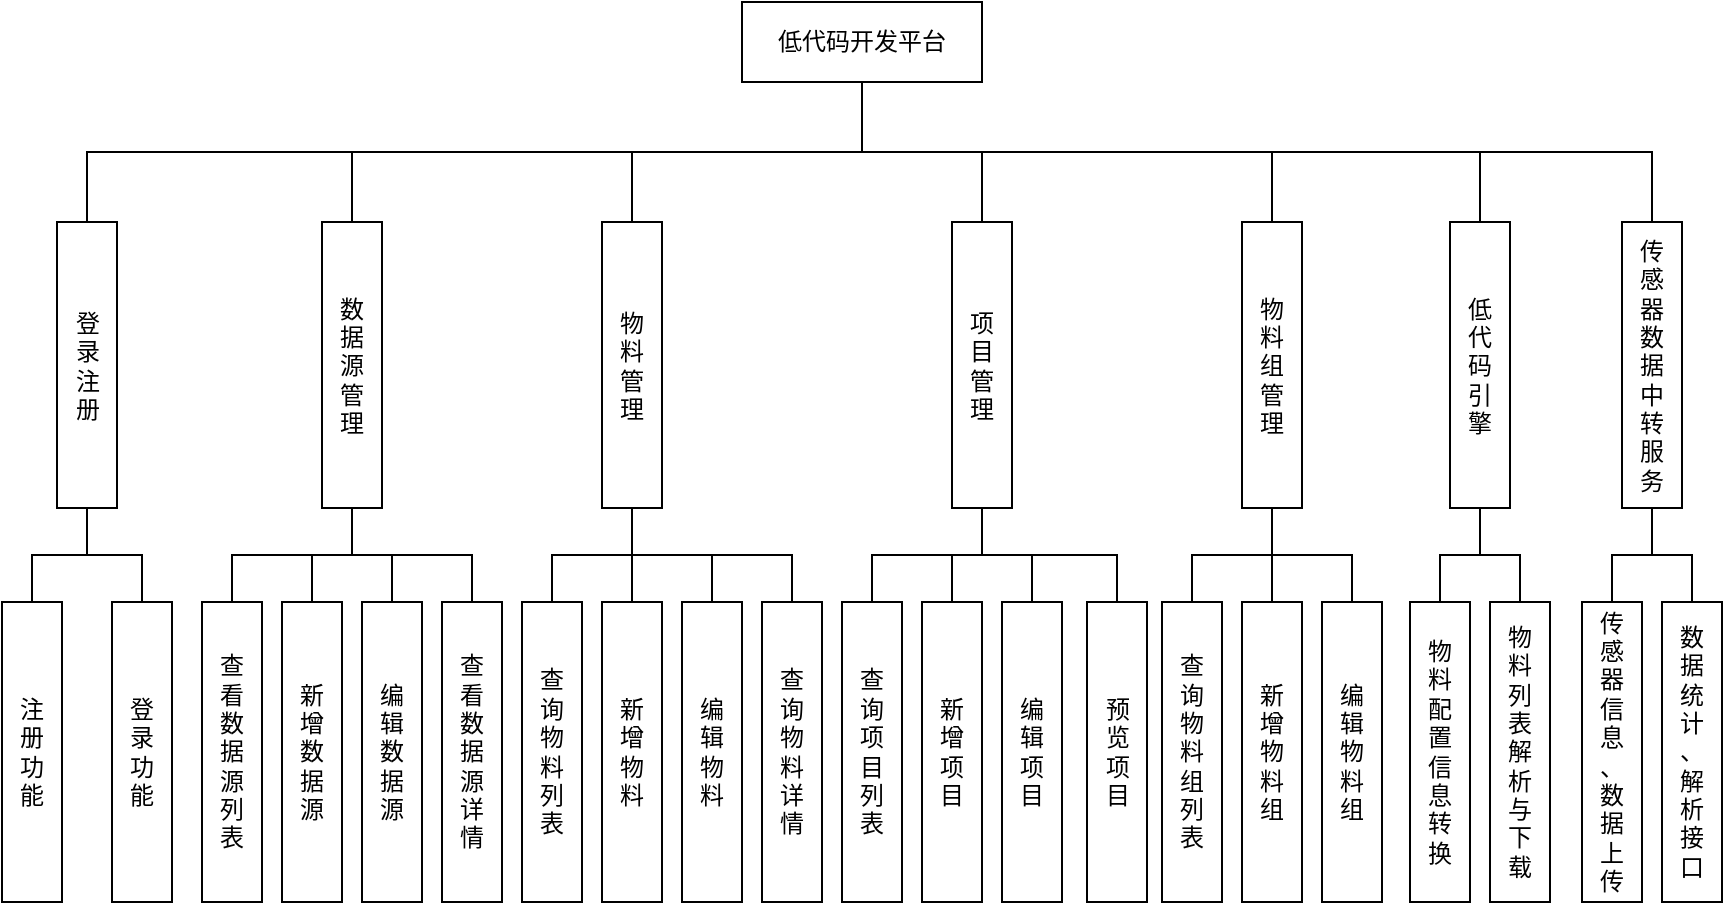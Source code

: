 <mxfile version="21.1.2" type="device" pages="6">
  <diagram id="RIsHGr8IFsV_rbeTLgdk" name="系统功能">
    <mxGraphModel dx="2495" dy="965" grid="1" gridSize="10" guides="1" tooltips="1" connect="1" arrows="1" fold="1" page="1" pageScale="1" pageWidth="827" pageHeight="1169" math="0" shadow="0">
      <root>
        <mxCell id="0" />
        <mxCell id="1" parent="0" />
        <mxCell id="PKgGN3taRQFsbYXYrs7L-9" style="edgeStyle=orthogonalEdgeStyle;rounded=0;orthogonalLoop=1;jettySize=auto;html=1;exitX=0.5;exitY=1;exitDx=0;exitDy=0;entryX=0.5;entryY=1;entryDx=0;entryDy=0;fontSize=12;endArrow=none;endFill=0;" parent="1" source="PKgGN3taRQFsbYXYrs7L-1" target="PKgGN3taRQFsbYXYrs7L-2" edge="1">
          <mxGeometry relative="1" as="geometry" />
        </mxCell>
        <mxCell id="PKgGN3taRQFsbYXYrs7L-10" style="edgeStyle=orthogonalEdgeStyle;rounded=0;orthogonalLoop=1;jettySize=auto;html=1;exitX=0.5;exitY=1;exitDx=0;exitDy=0;entryX=0.5;entryY=1;entryDx=0;entryDy=0;fontSize=12;endArrow=none;endFill=0;" parent="1" source="PKgGN3taRQFsbYXYrs7L-1" target="PKgGN3taRQFsbYXYrs7L-3" edge="1">
          <mxGeometry relative="1" as="geometry" />
        </mxCell>
        <mxCell id="PKgGN3taRQFsbYXYrs7L-11" style="edgeStyle=orthogonalEdgeStyle;rounded=0;orthogonalLoop=1;jettySize=auto;html=1;exitX=0.5;exitY=1;exitDx=0;exitDy=0;entryX=0.5;entryY=1;entryDx=0;entryDy=0;fontSize=12;endArrow=none;endFill=0;" parent="1" source="PKgGN3taRQFsbYXYrs7L-1" target="PKgGN3taRQFsbYXYrs7L-4" edge="1">
          <mxGeometry relative="1" as="geometry" />
        </mxCell>
        <mxCell id="PKgGN3taRQFsbYXYrs7L-12" style="edgeStyle=orthogonalEdgeStyle;rounded=0;orthogonalLoop=1;jettySize=auto;html=1;exitX=0.5;exitY=1;exitDx=0;exitDy=0;entryX=0.5;entryY=1;entryDx=0;entryDy=0;fontSize=12;endArrow=none;endFill=0;" parent="1" source="PKgGN3taRQFsbYXYrs7L-1" target="PKgGN3taRQFsbYXYrs7L-5" edge="1">
          <mxGeometry relative="1" as="geometry" />
        </mxCell>
        <mxCell id="PKgGN3taRQFsbYXYrs7L-13" style="edgeStyle=orthogonalEdgeStyle;rounded=0;orthogonalLoop=1;jettySize=auto;html=1;exitX=0.5;exitY=1;exitDx=0;exitDy=0;entryX=0.5;entryY=1;entryDx=0;entryDy=0;fontSize=12;endArrow=none;endFill=0;" parent="1" source="PKgGN3taRQFsbYXYrs7L-1" target="PKgGN3taRQFsbYXYrs7L-6" edge="1">
          <mxGeometry relative="1" as="geometry" />
        </mxCell>
        <mxCell id="PKgGN3taRQFsbYXYrs7L-14" style="edgeStyle=orthogonalEdgeStyle;rounded=0;orthogonalLoop=1;jettySize=auto;html=1;exitX=0.5;exitY=1;exitDx=0;exitDy=0;entryX=0.5;entryY=1;entryDx=0;entryDy=0;fontSize=12;endArrow=none;endFill=0;" parent="1" source="PKgGN3taRQFsbYXYrs7L-1" target="PKgGN3taRQFsbYXYrs7L-7" edge="1">
          <mxGeometry relative="1" as="geometry" />
        </mxCell>
        <mxCell id="PKgGN3taRQFsbYXYrs7L-15" style="edgeStyle=orthogonalEdgeStyle;rounded=0;orthogonalLoop=1;jettySize=auto;html=1;exitX=0.5;exitY=1;exitDx=0;exitDy=0;entryX=0.5;entryY=1;entryDx=0;entryDy=0;fontSize=12;endArrow=none;endFill=0;" parent="1" source="PKgGN3taRQFsbYXYrs7L-1" target="PKgGN3taRQFsbYXYrs7L-8" edge="1">
          <mxGeometry relative="1" as="geometry" />
        </mxCell>
        <mxCell id="PKgGN3taRQFsbYXYrs7L-1" value="低代码开发平台" style="rounded=0;whiteSpace=wrap;html=1;" parent="1" vertex="1">
          <mxGeometry x="200" y="130" width="120" height="40" as="geometry" />
        </mxCell>
        <mxCell id="PKgGN3taRQFsbYXYrs7L-20" style="edgeStyle=orthogonalEdgeStyle;rounded=0;orthogonalLoop=1;jettySize=auto;html=1;exitX=0.5;exitY=0;exitDx=0;exitDy=0;entryX=0.5;entryY=1;entryDx=0;entryDy=0;fontSize=12;endArrow=none;endFill=0;" parent="1" source="PKgGN3taRQFsbYXYrs7L-2" target="PKgGN3taRQFsbYXYrs7L-17" edge="1">
          <mxGeometry relative="1" as="geometry" />
        </mxCell>
        <mxCell id="PKgGN3taRQFsbYXYrs7L-21" style="edgeStyle=orthogonalEdgeStyle;rounded=0;orthogonalLoop=1;jettySize=auto;html=1;exitX=0.5;exitY=0;exitDx=0;exitDy=0;entryX=0.5;entryY=1;entryDx=0;entryDy=0;fontSize=12;endArrow=none;endFill=0;" parent="1" source="PKgGN3taRQFsbYXYrs7L-2" target="PKgGN3taRQFsbYXYrs7L-18" edge="1">
          <mxGeometry relative="1" as="geometry" />
        </mxCell>
        <mxCell id="PKgGN3taRQFsbYXYrs7L-2" value="登&lt;br&gt;录&lt;br&gt;注&lt;br&gt;册" style="rounded=0;direction=west;fontSize=12;whiteSpace=wrap;html=1;labelPosition=center;verticalLabelPosition=middle;align=center;verticalAlign=middle;" parent="1" vertex="1">
          <mxGeometry x="-142.5" y="240" width="30" height="143" as="geometry" />
        </mxCell>
        <mxCell id="PKgGN3taRQFsbYXYrs7L-28" style="edgeStyle=orthogonalEdgeStyle;rounded=0;orthogonalLoop=1;jettySize=auto;html=1;exitX=0.5;exitY=0;exitDx=0;exitDy=0;entryX=0.5;entryY=1;entryDx=0;entryDy=0;fontSize=12;endArrow=none;endFill=0;" parent="1" source="PKgGN3taRQFsbYXYrs7L-3" target="PKgGN3taRQFsbYXYrs7L-22" edge="1">
          <mxGeometry relative="1" as="geometry" />
        </mxCell>
        <mxCell id="PKgGN3taRQFsbYXYrs7L-29" style="edgeStyle=orthogonalEdgeStyle;rounded=0;orthogonalLoop=1;jettySize=auto;html=1;exitX=0.5;exitY=0;exitDx=0;exitDy=0;entryX=0.5;entryY=1;entryDx=0;entryDy=0;fontSize=12;endArrow=none;endFill=0;" parent="1" source="PKgGN3taRQFsbYXYrs7L-3" target="PKgGN3taRQFsbYXYrs7L-23" edge="1">
          <mxGeometry relative="1" as="geometry" />
        </mxCell>
        <mxCell id="PKgGN3taRQFsbYXYrs7L-30" style="edgeStyle=orthogonalEdgeStyle;rounded=0;orthogonalLoop=1;jettySize=auto;html=1;exitX=0.5;exitY=0;exitDx=0;exitDy=0;entryX=0.5;entryY=1;entryDx=0;entryDy=0;fontSize=12;endArrow=none;endFill=0;" parent="1" source="PKgGN3taRQFsbYXYrs7L-3" target="PKgGN3taRQFsbYXYrs7L-25" edge="1">
          <mxGeometry relative="1" as="geometry" />
        </mxCell>
        <mxCell id="PKgGN3taRQFsbYXYrs7L-31" style="edgeStyle=orthogonalEdgeStyle;rounded=0;orthogonalLoop=1;jettySize=auto;html=1;exitX=0.5;exitY=0;exitDx=0;exitDy=0;entryX=0.5;entryY=1;entryDx=0;entryDy=0;fontSize=12;endArrow=none;endFill=0;" parent="1" source="PKgGN3taRQFsbYXYrs7L-3" target="PKgGN3taRQFsbYXYrs7L-26" edge="1">
          <mxGeometry relative="1" as="geometry" />
        </mxCell>
        <mxCell id="PKgGN3taRQFsbYXYrs7L-3" value="数&lt;br&gt;据&lt;br&gt;源&lt;br&gt;管&lt;br&gt;理" style="rounded=0;direction=west;fontSize=12;whiteSpace=wrap;html=1;labelPosition=center;verticalLabelPosition=middle;align=center;verticalAlign=middle;" parent="1" vertex="1">
          <mxGeometry x="-10" y="240" width="30" height="143" as="geometry" />
        </mxCell>
        <mxCell id="PKgGN3taRQFsbYXYrs7L-4" value="物&lt;br&gt;料&lt;br&gt;管&lt;br&gt;理" style="rounded=0;direction=west;fontSize=12;whiteSpace=wrap;html=1;labelPosition=center;verticalLabelPosition=middle;align=center;verticalAlign=middle;" parent="1" vertex="1">
          <mxGeometry x="130" y="240" width="30" height="143" as="geometry" />
        </mxCell>
        <mxCell id="PKgGN3taRQFsbYXYrs7L-55" style="edgeStyle=orthogonalEdgeStyle;rounded=0;orthogonalLoop=1;jettySize=auto;html=1;exitX=0.5;exitY=0;exitDx=0;exitDy=0;entryX=0.5;entryY=1;entryDx=0;entryDy=0;fontSize=12;endArrow=none;endFill=0;" parent="1" source="PKgGN3taRQFsbYXYrs7L-5" target="PKgGN3taRQFsbYXYrs7L-51" edge="1">
          <mxGeometry relative="1" as="geometry" />
        </mxCell>
        <mxCell id="PKgGN3taRQFsbYXYrs7L-56" style="edgeStyle=orthogonalEdgeStyle;rounded=0;orthogonalLoop=1;jettySize=auto;html=1;exitX=0.5;exitY=0;exitDx=0;exitDy=0;entryX=0.5;entryY=1;entryDx=0;entryDy=0;fontSize=12;endArrow=none;endFill=0;" parent="1" source="PKgGN3taRQFsbYXYrs7L-5" target="PKgGN3taRQFsbYXYrs7L-52" edge="1">
          <mxGeometry relative="1" as="geometry" />
        </mxCell>
        <mxCell id="PKgGN3taRQFsbYXYrs7L-57" style="edgeStyle=orthogonalEdgeStyle;rounded=0;orthogonalLoop=1;jettySize=auto;html=1;exitX=0.5;exitY=0;exitDx=0;exitDy=0;entryX=0.5;entryY=1;entryDx=0;entryDy=0;fontSize=12;endArrow=none;endFill=0;" parent="1" source="PKgGN3taRQFsbYXYrs7L-5" target="PKgGN3taRQFsbYXYrs7L-53" edge="1">
          <mxGeometry relative="1" as="geometry" />
        </mxCell>
        <mxCell id="PKgGN3taRQFsbYXYrs7L-58" style="edgeStyle=orthogonalEdgeStyle;rounded=0;orthogonalLoop=1;jettySize=auto;html=1;exitX=0.5;exitY=0;exitDx=0;exitDy=0;entryX=0.5;entryY=1;entryDx=0;entryDy=0;fontSize=12;endArrow=none;endFill=0;" parent="1" source="PKgGN3taRQFsbYXYrs7L-5" target="PKgGN3taRQFsbYXYrs7L-54" edge="1">
          <mxGeometry relative="1" as="geometry" />
        </mxCell>
        <mxCell id="PKgGN3taRQFsbYXYrs7L-5" value="项&lt;br&gt;目&lt;br&gt;管&lt;br&gt;理" style="rounded=0;direction=west;fontSize=12;whiteSpace=wrap;html=1;labelPosition=center;verticalLabelPosition=middle;align=center;verticalAlign=middle;" parent="1" vertex="1">
          <mxGeometry x="305" y="240" width="30" height="143" as="geometry" />
        </mxCell>
        <mxCell id="PKgGN3taRQFsbYXYrs7L-63" style="edgeStyle=orthogonalEdgeStyle;rounded=0;orthogonalLoop=1;jettySize=auto;html=1;exitX=0.5;exitY=0;exitDx=0;exitDy=0;entryX=0.5;entryY=1;entryDx=0;entryDy=0;fontSize=12;endArrow=none;endFill=0;" parent="1" source="PKgGN3taRQFsbYXYrs7L-6" target="PKgGN3taRQFsbYXYrs7L-59" edge="1">
          <mxGeometry relative="1" as="geometry" />
        </mxCell>
        <mxCell id="PKgGN3taRQFsbYXYrs7L-64" style="edgeStyle=orthogonalEdgeStyle;rounded=0;orthogonalLoop=1;jettySize=auto;html=1;exitX=0.5;exitY=0;exitDx=0;exitDy=0;entryX=0.5;entryY=1;entryDx=0;entryDy=0;fontSize=12;endArrow=none;endFill=0;" parent="1" source="PKgGN3taRQFsbYXYrs7L-6" target="PKgGN3taRQFsbYXYrs7L-60" edge="1">
          <mxGeometry relative="1" as="geometry" />
        </mxCell>
        <mxCell id="PKgGN3taRQFsbYXYrs7L-65" style="edgeStyle=orthogonalEdgeStyle;rounded=0;orthogonalLoop=1;jettySize=auto;html=1;exitX=0.5;exitY=0;exitDx=0;exitDy=0;entryX=0.5;entryY=1;entryDx=0;entryDy=0;fontSize=12;endArrow=none;endFill=0;" parent="1" source="PKgGN3taRQFsbYXYrs7L-6" target="PKgGN3taRQFsbYXYrs7L-61" edge="1">
          <mxGeometry relative="1" as="geometry" />
        </mxCell>
        <mxCell id="PKgGN3taRQFsbYXYrs7L-6" value="物&lt;br&gt;料&lt;br&gt;组&lt;br&gt;管&lt;br&gt;理" style="rounded=0;direction=west;fontSize=12;whiteSpace=wrap;html=1;labelPosition=center;verticalLabelPosition=middle;align=center;verticalAlign=middle;" parent="1" vertex="1">
          <mxGeometry x="450" y="240" width="30" height="143" as="geometry" />
        </mxCell>
        <mxCell id="PKgGN3taRQFsbYXYrs7L-68" style="edgeStyle=orthogonalEdgeStyle;rounded=0;orthogonalLoop=1;jettySize=auto;html=1;exitX=0.5;exitY=0;exitDx=0;exitDy=0;entryX=0.5;entryY=1;entryDx=0;entryDy=0;fontSize=12;endArrow=none;endFill=0;" parent="1" source="PKgGN3taRQFsbYXYrs7L-7" target="PKgGN3taRQFsbYXYrs7L-66" edge="1">
          <mxGeometry relative="1" as="geometry" />
        </mxCell>
        <mxCell id="PKgGN3taRQFsbYXYrs7L-69" style="edgeStyle=orthogonalEdgeStyle;rounded=0;orthogonalLoop=1;jettySize=auto;html=1;exitX=0.5;exitY=0;exitDx=0;exitDy=0;entryX=0.5;entryY=1;entryDx=0;entryDy=0;fontSize=12;endArrow=none;endFill=0;" parent="1" source="PKgGN3taRQFsbYXYrs7L-7" target="PKgGN3taRQFsbYXYrs7L-67" edge="1">
          <mxGeometry relative="1" as="geometry" />
        </mxCell>
        <mxCell id="PKgGN3taRQFsbYXYrs7L-7" value="低&lt;br&gt;代&lt;br&gt;码&lt;br&gt;引&lt;br&gt;擎" style="rounded=0;direction=west;fontSize=12;whiteSpace=wrap;html=1;labelPosition=center;verticalLabelPosition=middle;align=center;verticalAlign=middle;" parent="1" vertex="1">
          <mxGeometry x="554" y="240" width="30" height="143" as="geometry" />
        </mxCell>
        <mxCell id="PKgGN3taRQFsbYXYrs7L-72" style="edgeStyle=orthogonalEdgeStyle;rounded=0;orthogonalLoop=1;jettySize=auto;html=1;exitX=0.5;exitY=0;exitDx=0;exitDy=0;entryX=0.5;entryY=1;entryDx=0;entryDy=0;fontSize=12;endArrow=none;endFill=0;" parent="1" source="PKgGN3taRQFsbYXYrs7L-8" target="PKgGN3taRQFsbYXYrs7L-70" edge="1">
          <mxGeometry relative="1" as="geometry" />
        </mxCell>
        <mxCell id="PKgGN3taRQFsbYXYrs7L-73" style="edgeStyle=orthogonalEdgeStyle;rounded=0;orthogonalLoop=1;jettySize=auto;html=1;exitX=0.5;exitY=0;exitDx=0;exitDy=0;entryX=0.5;entryY=1;entryDx=0;entryDy=0;fontSize=12;endArrow=none;endFill=0;" parent="1" source="PKgGN3taRQFsbYXYrs7L-8" target="PKgGN3taRQFsbYXYrs7L-71" edge="1">
          <mxGeometry relative="1" as="geometry" />
        </mxCell>
        <mxCell id="PKgGN3taRQFsbYXYrs7L-8" value="传&lt;br&gt;感&lt;br&gt;器&lt;br&gt;数&lt;br&gt;据&lt;br&gt;中&lt;br&gt;转&lt;br&gt;服&lt;br&gt;务" style="rounded=0;direction=west;fontSize=12;whiteSpace=wrap;html=1;labelPosition=center;verticalLabelPosition=middle;align=center;verticalAlign=middle;" parent="1" vertex="1">
          <mxGeometry x="640" y="240" width="30" height="143" as="geometry" />
        </mxCell>
        <mxCell id="PKgGN3taRQFsbYXYrs7L-17" value="注&lt;br&gt;册&lt;br&gt;功&lt;br&gt;能" style="rounded=0;direction=west;fontSize=12;whiteSpace=wrap;html=1;labelPosition=center;verticalLabelPosition=middle;align=center;verticalAlign=middle;" parent="1" vertex="1">
          <mxGeometry x="-170" y="430" width="30" height="150" as="geometry" />
        </mxCell>
        <mxCell id="PKgGN3taRQFsbYXYrs7L-18" value="登&lt;br&gt;录&lt;br&gt;功&lt;br&gt;能" style="rounded=0;direction=west;fontSize=12;whiteSpace=wrap;html=1;labelPosition=center;verticalLabelPosition=middle;align=center;verticalAlign=middle;" parent="1" vertex="1">
          <mxGeometry x="-115" y="430" width="30" height="150" as="geometry" />
        </mxCell>
        <mxCell id="PKgGN3taRQFsbYXYrs7L-22" value="查&lt;br&gt;看&lt;br&gt;数&lt;br&gt;据&lt;br&gt;源&lt;br&gt;列&lt;br&gt;表" style="rounded=0;direction=west;fontSize=12;whiteSpace=wrap;html=1;labelPosition=center;verticalLabelPosition=middle;align=center;verticalAlign=middle;" parent="1" vertex="1">
          <mxGeometry x="-70" y="430" width="30" height="150" as="geometry" />
        </mxCell>
        <mxCell id="PKgGN3taRQFsbYXYrs7L-23" value="新&lt;br&gt;增&lt;br&gt;数&lt;br&gt;据&lt;br&gt;源" style="rounded=0;direction=west;fontSize=12;whiteSpace=wrap;html=1;labelPosition=center;verticalLabelPosition=middle;align=center;verticalAlign=middle;" parent="1" vertex="1">
          <mxGeometry x="-30" y="430" width="30" height="150" as="geometry" />
        </mxCell>
        <mxCell id="PKgGN3taRQFsbYXYrs7L-25" value="编&lt;br&gt;辑&lt;br&gt;数&lt;br&gt;据&lt;br&gt;源" style="rounded=0;direction=west;fontSize=12;whiteSpace=wrap;html=1;labelPosition=center;verticalLabelPosition=middle;align=center;verticalAlign=middle;" parent="1" vertex="1">
          <mxGeometry x="10" y="430" width="30" height="150" as="geometry" />
        </mxCell>
        <mxCell id="PKgGN3taRQFsbYXYrs7L-26" value="查&lt;br&gt;看&lt;br&gt;数&lt;br&gt;据&lt;br&gt;源&lt;br&gt;详&lt;br&gt;情" style="rounded=0;direction=west;fontSize=12;whiteSpace=wrap;html=1;labelPosition=center;verticalLabelPosition=middle;align=center;verticalAlign=middle;" parent="1" vertex="1">
          <mxGeometry x="50" y="430" width="30" height="150" as="geometry" />
        </mxCell>
        <mxCell id="PKgGN3taRQFsbYXYrs7L-37" style="edgeStyle=orthogonalEdgeStyle;rounded=0;orthogonalLoop=1;jettySize=auto;html=1;exitX=0.5;exitY=1;exitDx=0;exitDy=0;entryX=0.5;entryY=0;entryDx=0;entryDy=0;fontSize=12;endArrow=none;endFill=0;" parent="1" source="PKgGN3taRQFsbYXYrs7L-32" target="PKgGN3taRQFsbYXYrs7L-4" edge="1">
          <mxGeometry relative="1" as="geometry" />
        </mxCell>
        <mxCell id="PKgGN3taRQFsbYXYrs7L-32" value="查&lt;br&gt;询&lt;br&gt;物&lt;br&gt;料&lt;br&gt;列&lt;br&gt;表" style="rounded=0;direction=west;fontSize=12;whiteSpace=wrap;html=1;labelPosition=center;verticalLabelPosition=middle;align=center;verticalAlign=middle;" parent="1" vertex="1">
          <mxGeometry x="90" y="430" width="30" height="150" as="geometry" />
        </mxCell>
        <mxCell id="PKgGN3taRQFsbYXYrs7L-39" style="edgeStyle=orthogonalEdgeStyle;rounded=0;orthogonalLoop=1;jettySize=auto;html=1;exitX=0.5;exitY=1;exitDx=0;exitDy=0;entryX=0.5;entryY=0;entryDx=0;entryDy=0;fontSize=12;endArrow=none;endFill=0;" parent="1" source="PKgGN3taRQFsbYXYrs7L-33" target="PKgGN3taRQFsbYXYrs7L-4" edge="1">
          <mxGeometry relative="1" as="geometry" />
        </mxCell>
        <mxCell id="PKgGN3taRQFsbYXYrs7L-33" value="新&lt;br&gt;增&lt;br&gt;物&lt;br&gt;料" style="rounded=0;direction=west;fontSize=12;whiteSpace=wrap;html=1;labelPosition=center;verticalLabelPosition=middle;align=center;verticalAlign=middle;" parent="1" vertex="1">
          <mxGeometry x="130" y="430" width="30" height="150" as="geometry" />
        </mxCell>
        <mxCell id="PKgGN3taRQFsbYXYrs7L-40" style="edgeStyle=orthogonalEdgeStyle;rounded=0;orthogonalLoop=1;jettySize=auto;html=1;exitX=0.5;exitY=1;exitDx=0;exitDy=0;entryX=0.5;entryY=0;entryDx=0;entryDy=0;fontSize=12;endArrow=none;endFill=0;" parent="1" source="PKgGN3taRQFsbYXYrs7L-34" target="PKgGN3taRQFsbYXYrs7L-4" edge="1">
          <mxGeometry relative="1" as="geometry" />
        </mxCell>
        <mxCell id="PKgGN3taRQFsbYXYrs7L-34" value="编&lt;br&gt;辑&lt;br&gt;物&lt;br&gt;料" style="rounded=0;direction=west;fontSize=12;whiteSpace=wrap;html=1;labelPosition=center;verticalLabelPosition=middle;align=center;verticalAlign=middle;" parent="1" vertex="1">
          <mxGeometry x="170" y="430" width="30" height="150" as="geometry" />
        </mxCell>
        <mxCell id="PKgGN3taRQFsbYXYrs7L-41" style="edgeStyle=orthogonalEdgeStyle;rounded=0;orthogonalLoop=1;jettySize=auto;html=1;exitX=0.5;exitY=1;exitDx=0;exitDy=0;entryX=0.5;entryY=0;entryDx=0;entryDy=0;fontSize=12;endArrow=none;endFill=0;" parent="1" source="PKgGN3taRQFsbYXYrs7L-35" target="PKgGN3taRQFsbYXYrs7L-4" edge="1">
          <mxGeometry relative="1" as="geometry" />
        </mxCell>
        <mxCell id="PKgGN3taRQFsbYXYrs7L-35" value="查&lt;br&gt;询&lt;br&gt;物&lt;br&gt;料&lt;br&gt;详&lt;br&gt;情" style="rounded=0;direction=west;fontSize=12;whiteSpace=wrap;html=1;labelPosition=center;verticalLabelPosition=middle;align=center;verticalAlign=middle;" parent="1" vertex="1">
          <mxGeometry x="210" y="430" width="30" height="150" as="geometry" />
        </mxCell>
        <mxCell id="PKgGN3taRQFsbYXYrs7L-51" value="查&lt;br&gt;询&lt;br&gt;项&lt;br&gt;目&lt;br&gt;列&lt;br&gt;表" style="rounded=0;direction=west;fontSize=12;whiteSpace=wrap;html=1;labelPosition=center;verticalLabelPosition=middle;align=center;verticalAlign=middle;" parent="1" vertex="1">
          <mxGeometry x="250" y="430" width="30" height="150" as="geometry" />
        </mxCell>
        <mxCell id="PKgGN3taRQFsbYXYrs7L-52" value="新&lt;br&gt;增&lt;br&gt;项&lt;br&gt;目" style="rounded=0;direction=west;fontSize=12;whiteSpace=wrap;html=1;labelPosition=center;verticalLabelPosition=middle;align=center;verticalAlign=middle;" parent="1" vertex="1">
          <mxGeometry x="290" y="430" width="30" height="150" as="geometry" />
        </mxCell>
        <mxCell id="PKgGN3taRQFsbYXYrs7L-53" value="编&lt;br&gt;辑&lt;br&gt;项&lt;br&gt;目" style="rounded=0;direction=west;fontSize=12;whiteSpace=wrap;html=1;labelPosition=center;verticalLabelPosition=middle;align=center;verticalAlign=middle;" parent="1" vertex="1">
          <mxGeometry x="330" y="430" width="30" height="150" as="geometry" />
        </mxCell>
        <mxCell id="PKgGN3taRQFsbYXYrs7L-54" value="预&lt;br&gt;览&lt;br&gt;项&lt;br&gt;目" style="rounded=0;direction=west;fontSize=12;whiteSpace=wrap;html=1;labelPosition=center;verticalLabelPosition=middle;align=center;verticalAlign=middle;" parent="1" vertex="1">
          <mxGeometry x="372.5" y="430" width="30" height="150" as="geometry" />
        </mxCell>
        <mxCell id="PKgGN3taRQFsbYXYrs7L-59" value="查&lt;br&gt;询&lt;br&gt;物&lt;br&gt;料&lt;br&gt;组&lt;br&gt;列&lt;br&gt;表" style="rounded=0;direction=west;fontSize=12;whiteSpace=wrap;html=1;labelPosition=center;verticalLabelPosition=middle;align=center;verticalAlign=middle;" parent="1" vertex="1">
          <mxGeometry x="410" y="430" width="30" height="150" as="geometry" />
        </mxCell>
        <mxCell id="PKgGN3taRQFsbYXYrs7L-60" value="新&lt;br&gt;增&lt;br&gt;物&lt;br&gt;料&lt;br&gt;组" style="rounded=0;direction=west;fontSize=12;whiteSpace=wrap;html=1;labelPosition=center;verticalLabelPosition=middle;align=center;verticalAlign=middle;" parent="1" vertex="1">
          <mxGeometry x="450" y="430" width="30" height="150" as="geometry" />
        </mxCell>
        <mxCell id="PKgGN3taRQFsbYXYrs7L-61" value="编&lt;br&gt;辑&lt;br&gt;物&lt;br&gt;料&lt;br&gt;组" style="rounded=0;direction=west;fontSize=12;whiteSpace=wrap;html=1;labelPosition=center;verticalLabelPosition=middle;align=center;verticalAlign=middle;" parent="1" vertex="1">
          <mxGeometry x="490" y="430" width="30" height="150" as="geometry" />
        </mxCell>
        <mxCell id="PKgGN3taRQFsbYXYrs7L-66" value="物&lt;br&gt;料&lt;br&gt;配&lt;br&gt;置&lt;br&gt;信&lt;br&gt;息&lt;br&gt;转&lt;br&gt;换" style="rounded=0;direction=west;fontSize=12;whiteSpace=wrap;html=1;labelPosition=center;verticalLabelPosition=middle;align=center;verticalAlign=middle;" parent="1" vertex="1">
          <mxGeometry x="534" y="430" width="30" height="150" as="geometry" />
        </mxCell>
        <mxCell id="PKgGN3taRQFsbYXYrs7L-67" value="物&lt;br&gt;料&lt;br&gt;列&lt;br&gt;表&lt;br&gt;解&lt;br&gt;析&lt;br&gt;与&lt;br&gt;下&lt;br&gt;载" style="rounded=0;direction=west;fontSize=12;whiteSpace=wrap;html=1;labelPosition=center;verticalLabelPosition=middle;align=center;verticalAlign=middle;" parent="1" vertex="1">
          <mxGeometry x="574" y="430" width="30" height="150" as="geometry" />
        </mxCell>
        <mxCell id="PKgGN3taRQFsbYXYrs7L-70" value="传&lt;br&gt;感&lt;br&gt;器&lt;br&gt;信&lt;br&gt;息&lt;br&gt;、&lt;br&gt;数&lt;br&gt;据&lt;br&gt;上&lt;br&gt;传" style="rounded=0;direction=west;fontSize=12;whiteSpace=wrap;html=1;labelPosition=center;verticalLabelPosition=middle;align=center;verticalAlign=middle;" parent="1" vertex="1">
          <mxGeometry x="620" y="430" width="30" height="150" as="geometry" />
        </mxCell>
        <mxCell id="PKgGN3taRQFsbYXYrs7L-71" value="数&lt;br&gt;据&lt;br&gt;统&lt;br&gt;计&lt;br&gt;、&lt;br&gt;解&lt;br&gt;析&lt;br&gt;接&lt;br&gt;口" style="rounded=0;direction=west;fontSize=12;whiteSpace=wrap;html=1;labelPosition=center;verticalLabelPosition=middle;align=center;verticalAlign=middle;" parent="1" vertex="1">
          <mxGeometry x="660" y="430" width="30" height="150" as="geometry" />
        </mxCell>
      </root>
    </mxGraphModel>
  </diagram>
  <diagram id="Xewc2ikwnqd7U3aCnz35" name="系统总用例图">
    <mxGraphModel dx="2245" dy="820" grid="1" gridSize="10" guides="1" tooltips="1" connect="1" arrows="1" fold="1" page="1" pageScale="1" pageWidth="827" pageHeight="1169" math="0" shadow="0">
      <root>
        <mxCell id="0" />
        <mxCell id="1" parent="0" />
        <mxCell id="7nISCPzzkrL-Ua6tN3_c-16" style="rounded=0;orthogonalLoop=1;jettySize=auto;html=1;entryX=0;entryY=0.5;entryDx=0;entryDy=0;" parent="1" target="7nISCPzzkrL-Ua6tN3_c-3" edge="1">
          <mxGeometry relative="1" as="geometry">
            <mxPoint x="130" y="270" as="sourcePoint" />
          </mxGeometry>
        </mxCell>
        <mxCell id="7nISCPzzkrL-Ua6tN3_c-17" style="edgeStyle=none;rounded=0;orthogonalLoop=1;jettySize=auto;html=1;entryX=0;entryY=0.5;entryDx=0;entryDy=0;" parent="1" target="7nISCPzzkrL-Ua6tN3_c-10" edge="1">
          <mxGeometry relative="1" as="geometry">
            <mxPoint x="140" y="280" as="sourcePoint" />
          </mxGeometry>
        </mxCell>
        <mxCell id="7nISCPzzkrL-Ua6tN3_c-18" style="edgeStyle=none;rounded=0;orthogonalLoop=1;jettySize=auto;html=1;entryX=0;entryY=0.5;entryDx=0;entryDy=0;" parent="1" target="7nISCPzzkrL-Ua6tN3_c-5" edge="1">
          <mxGeometry relative="1" as="geometry">
            <mxPoint x="140" y="290" as="sourcePoint" />
          </mxGeometry>
        </mxCell>
        <mxCell id="7nISCPzzkrL-Ua6tN3_c-19" style="edgeStyle=none;rounded=0;orthogonalLoop=1;jettySize=auto;html=1;entryX=0;entryY=0.5;entryDx=0;entryDy=0;" parent="1" target="7nISCPzzkrL-Ua6tN3_c-11" edge="1">
          <mxGeometry relative="1" as="geometry">
            <mxPoint x="140" y="300" as="sourcePoint" />
          </mxGeometry>
        </mxCell>
        <mxCell id="7nISCPzzkrL-Ua6tN3_c-20" style="edgeStyle=none;rounded=0;orthogonalLoop=1;jettySize=auto;html=1;entryX=0;entryY=0.5;entryDx=0;entryDy=0;" parent="1" target="7nISCPzzkrL-Ua6tN3_c-6" edge="1">
          <mxGeometry relative="1" as="geometry">
            <mxPoint x="140" y="310" as="sourcePoint" />
          </mxGeometry>
        </mxCell>
        <mxCell id="7nISCPzzkrL-Ua6tN3_c-21" style="edgeStyle=none;rounded=0;orthogonalLoop=1;jettySize=auto;html=1;entryX=0;entryY=0.5;entryDx=0;entryDy=0;" parent="1" target="7nISCPzzkrL-Ua6tN3_c-7" edge="1">
          <mxGeometry relative="1" as="geometry">
            <mxPoint x="140" y="320" as="sourcePoint" />
          </mxGeometry>
        </mxCell>
        <mxCell id="7nISCPzzkrL-Ua6tN3_c-22" style="edgeStyle=none;rounded=0;orthogonalLoop=1;jettySize=auto;html=1;entryX=0;entryY=0.5;entryDx=0;entryDy=0;" parent="1" target="7nISCPzzkrL-Ua6tN3_c-8" edge="1">
          <mxGeometry relative="1" as="geometry">
            <mxPoint x="140" y="330" as="sourcePoint" />
          </mxGeometry>
        </mxCell>
        <mxCell id="7nISCPzzkrL-Ua6tN3_c-23" style="edgeStyle=none;rounded=0;orthogonalLoop=1;jettySize=auto;html=1;entryX=0;entryY=0.5;entryDx=0;entryDy=0;" parent="1" target="7nISCPzzkrL-Ua6tN3_c-9" edge="1">
          <mxGeometry relative="1" as="geometry">
            <mxPoint x="140" y="340" as="sourcePoint" />
          </mxGeometry>
        </mxCell>
        <mxCell id="7nISCPzzkrL-Ua6tN3_c-40" style="edgeStyle=none;rounded=0;orthogonalLoop=1;jettySize=auto;html=1;entryX=1;entryY=0.5;entryDx=0;entryDy=0;" parent="1" target="7nISCPzzkrL-Ua6tN3_c-36" edge="1">
          <mxGeometry relative="1" as="geometry">
            <mxPoint x="100" y="310" as="sourcePoint" />
          </mxGeometry>
        </mxCell>
        <mxCell id="7nISCPzzkrL-Ua6tN3_c-41" style="edgeStyle=none;rounded=0;orthogonalLoop=1;jettySize=auto;html=1;entryX=1;entryY=0.5;entryDx=0;entryDy=0;" parent="1" target="7nISCPzzkrL-Ua6tN3_c-39" edge="1">
          <mxGeometry relative="1" as="geometry">
            <mxPoint x="100" y="320" as="sourcePoint" />
          </mxGeometry>
        </mxCell>
        <mxCell id="7nISCPzzkrL-Ua6tN3_c-1" value="用户" style="shape=umlActor;verticalLabelPosition=bottom;verticalAlign=top;html=1;outlineConnect=0;" parent="1" vertex="1">
          <mxGeometry x="100" y="280" width="30" height="60" as="geometry" />
        </mxCell>
        <mxCell id="7nISCPzzkrL-Ua6tN3_c-3" value="创建新物料" style="ellipse;whiteSpace=wrap;html=1;" parent="1" vertex="1">
          <mxGeometry x="235" y="70" width="100" height="50" as="geometry" />
        </mxCell>
        <mxCell id="7nISCPzzkrL-Ua6tN3_c-24" style="edgeStyle=none;rounded=0;orthogonalLoop=1;jettySize=auto;html=1;entryX=1;entryY=0.5;entryDx=0;entryDy=0;" parent="1" target="7nISCPzzkrL-Ua6tN3_c-3" edge="1">
          <mxGeometry relative="1" as="geometry">
            <mxPoint x="480" y="270" as="sourcePoint" />
          </mxGeometry>
        </mxCell>
        <mxCell id="7nISCPzzkrL-Ua6tN3_c-25" style="edgeStyle=none;rounded=0;orthogonalLoop=1;jettySize=auto;html=1;entryX=1;entryY=0.5;entryDx=0;entryDy=0;" parent="1" target="7nISCPzzkrL-Ua6tN3_c-10" edge="1">
          <mxGeometry relative="1" as="geometry">
            <mxPoint x="470" y="280" as="sourcePoint" />
          </mxGeometry>
        </mxCell>
        <mxCell id="7nISCPzzkrL-Ua6tN3_c-26" style="edgeStyle=none;rounded=0;orthogonalLoop=1;jettySize=auto;html=1;entryX=1;entryY=0.5;entryDx=0;entryDy=0;" parent="1" target="7nISCPzzkrL-Ua6tN3_c-5" edge="1">
          <mxGeometry relative="1" as="geometry">
            <mxPoint x="460" y="290" as="sourcePoint" />
          </mxGeometry>
        </mxCell>
        <mxCell id="7nISCPzzkrL-Ua6tN3_c-27" style="edgeStyle=none;rounded=0;orthogonalLoop=1;jettySize=auto;html=1;entryX=1;entryY=0.5;entryDx=0;entryDy=0;" parent="1" target="7nISCPzzkrL-Ua6tN3_c-11" edge="1">
          <mxGeometry relative="1" as="geometry">
            <mxPoint x="460" y="300" as="sourcePoint" />
          </mxGeometry>
        </mxCell>
        <mxCell id="7nISCPzzkrL-Ua6tN3_c-28" style="edgeStyle=none;rounded=0;orthogonalLoop=1;jettySize=auto;html=1;entryX=0.996;entryY=0.406;entryDx=0;entryDy=0;entryPerimeter=0;" parent="1" target="7nISCPzzkrL-Ua6tN3_c-6" edge="1">
          <mxGeometry relative="1" as="geometry">
            <mxPoint x="460" y="310" as="sourcePoint" />
          </mxGeometry>
        </mxCell>
        <mxCell id="7nISCPzzkrL-Ua6tN3_c-29" style="edgeStyle=none;rounded=0;orthogonalLoop=1;jettySize=auto;html=1;entryX=1;entryY=0.5;entryDx=0;entryDy=0;" parent="1" target="7nISCPzzkrL-Ua6tN3_c-7" edge="1">
          <mxGeometry relative="1" as="geometry">
            <mxPoint x="460" y="320" as="sourcePoint" />
          </mxGeometry>
        </mxCell>
        <mxCell id="7nISCPzzkrL-Ua6tN3_c-30" style="edgeStyle=none;rounded=0;orthogonalLoop=1;jettySize=auto;html=1;entryX=1;entryY=0.5;entryDx=0;entryDy=0;" parent="1" target="7nISCPzzkrL-Ua6tN3_c-8" edge="1">
          <mxGeometry relative="1" as="geometry">
            <mxPoint x="460" y="330" as="sourcePoint" />
          </mxGeometry>
        </mxCell>
        <mxCell id="7nISCPzzkrL-Ua6tN3_c-31" style="edgeStyle=none;rounded=0;orthogonalLoop=1;jettySize=auto;html=1;entryX=1;entryY=0.5;entryDx=0;entryDy=0;" parent="1" target="7nISCPzzkrL-Ua6tN3_c-9" edge="1">
          <mxGeometry relative="1" as="geometry">
            <mxPoint x="470" y="340" as="sourcePoint" />
          </mxGeometry>
        </mxCell>
        <mxCell id="7nISCPzzkrL-Ua6tN3_c-32" style="edgeStyle=none;rounded=0;orthogonalLoop=1;jettySize=auto;html=1;entryX=0;entryY=0.5;entryDx=0;entryDy=0;" parent="1" target="7nISCPzzkrL-Ua6tN3_c-12" edge="1">
          <mxGeometry relative="1" as="geometry">
            <mxPoint x="520" y="300" as="sourcePoint" />
          </mxGeometry>
        </mxCell>
        <mxCell id="7nISCPzzkrL-Ua6tN3_c-33" style="edgeStyle=none;rounded=0;orthogonalLoop=1;jettySize=auto;html=1;entryX=0;entryY=0.5;entryDx=0;entryDy=0;" parent="1" target="7nISCPzzkrL-Ua6tN3_c-13" edge="1">
          <mxGeometry relative="1" as="geometry">
            <mxPoint x="520" y="310" as="sourcePoint" />
          </mxGeometry>
        </mxCell>
        <mxCell id="7nISCPzzkrL-Ua6tN3_c-34" style="edgeStyle=none;rounded=0;orthogonalLoop=1;jettySize=auto;html=1;entryX=0;entryY=0.5;entryDx=0;entryDy=0;" parent="1" target="7nISCPzzkrL-Ua6tN3_c-15" edge="1">
          <mxGeometry relative="1" as="geometry">
            <mxPoint x="520" y="320" as="sourcePoint" />
          </mxGeometry>
        </mxCell>
        <mxCell id="7nISCPzzkrL-Ua6tN3_c-4" value="管理员" style="shape=umlActor;verticalLabelPosition=bottom;verticalAlign=top;html=1;outlineConnect=0;" parent="1" vertex="1">
          <mxGeometry x="480" y="280" width="30" height="60" as="geometry" />
        </mxCell>
        <mxCell id="7nISCPzzkrL-Ua6tN3_c-5" value="新增数据源" style="ellipse;whiteSpace=wrap;html=1;" parent="1" vertex="1">
          <mxGeometry x="235" y="190" width="100" height="50" as="geometry" />
        </mxCell>
        <mxCell id="7nISCPzzkrL-Ua6tN3_c-6" value="创建新项目" style="ellipse;whiteSpace=wrap;html=1;" parent="1" vertex="1">
          <mxGeometry x="235" y="310" width="100" height="50" as="geometry" />
        </mxCell>
        <mxCell id="7nISCPzzkrL-Ua6tN3_c-7" value="编辑历史项目" style="ellipse;whiteSpace=wrap;html=1;" parent="1" vertex="1">
          <mxGeometry x="235" y="370" width="100" height="50" as="geometry" />
        </mxCell>
        <mxCell id="7nISCPzzkrL-Ua6tN3_c-8" value="删除项目" style="ellipse;whiteSpace=wrap;html=1;" parent="1" vertex="1">
          <mxGeometry x="235" y="430" width="100" height="50" as="geometry" />
        </mxCell>
        <mxCell id="7nISCPzzkrL-Ua6tN3_c-9" value="创建数据字典" style="ellipse;whiteSpace=wrap;html=1;" parent="1" vertex="1">
          <mxGeometry x="235" y="490" width="100" height="50" as="geometry" />
        </mxCell>
        <mxCell id="7nISCPzzkrL-Ua6tN3_c-10" value="编辑物料" style="ellipse;whiteSpace=wrap;html=1;" parent="1" vertex="1">
          <mxGeometry x="235" y="130" width="100" height="50" as="geometry" />
        </mxCell>
        <mxCell id="7nISCPzzkrL-Ua6tN3_c-11" value="编辑数据源" style="ellipse;whiteSpace=wrap;html=1;" parent="1" vertex="1">
          <mxGeometry x="235" y="250" width="100" height="50" as="geometry" />
        </mxCell>
        <mxCell id="7nISCPzzkrL-Ua6tN3_c-12" value="删除物料" style="ellipse;whiteSpace=wrap;html=1;" parent="1" vertex="1">
          <mxGeometry x="585" y="225" width="100" height="50" as="geometry" />
        </mxCell>
        <mxCell id="7nISCPzzkrL-Ua6tN3_c-13" value="删除数据源" style="ellipse;whiteSpace=wrap;html=1;" parent="1" vertex="1">
          <mxGeometry x="585" y="285" width="100" height="50" as="geometry" />
        </mxCell>
        <mxCell id="7nISCPzzkrL-Ua6tN3_c-15" value="删除数据字典" style="ellipse;whiteSpace=wrap;html=1;" parent="1" vertex="1">
          <mxGeometry x="585" y="345" width="100" height="50" as="geometry" />
        </mxCell>
        <mxCell id="7nISCPzzkrL-Ua6tN3_c-36" value="中转服务：新增设备" style="ellipse;whiteSpace=wrap;html=1;" parent="1" vertex="1">
          <mxGeometry x="-90" y="250" width="120" height="60" as="geometry" />
        </mxCell>
        <mxCell id="7nISCPzzkrL-Ua6tN3_c-39" value="中转服务：更新数据" style="ellipse;whiteSpace=wrap;html=1;" parent="1" vertex="1">
          <mxGeometry x="-90" y="330" width="120" height="60" as="geometry" />
        </mxCell>
      </root>
    </mxGraphModel>
  </diagram>
  <diagram id="UclV_opmSsmH6JnAeUKS" name="实体图">
    <mxGraphModel dx="1418" dy="820" grid="1" gridSize="10" guides="1" tooltips="1" connect="1" arrows="1" fold="1" page="1" pageScale="1" pageWidth="827" pageHeight="1169" math="0" shadow="0">
      <root>
        <mxCell id="0" />
        <mxCell id="1" parent="0" />
        <mxCell id="rUONmUeGWC3YUVz7ETl3-1" value="物料" style="rounded=0;whiteSpace=wrap;html=1;" parent="1" vertex="1">
          <mxGeometry x="280" y="280" width="120" height="60" as="geometry" />
        </mxCell>
        <mxCell id="rUONmUeGWC3YUVz7ETl3-11" style="edgeStyle=none;rounded=0;orthogonalLoop=1;jettySize=auto;html=1;exitX=0.5;exitY=1;exitDx=0;exitDy=0;entryX=0.5;entryY=0;entryDx=0;entryDy=0;endArrow=none;endFill=0;" parent="1" source="rUONmUeGWC3YUVz7ETl3-2" target="rUONmUeGWC3YUVz7ETl3-1" edge="1">
          <mxGeometry relative="1" as="geometry" />
        </mxCell>
        <mxCell id="rUONmUeGWC3YUVz7ETl3-2" value="物料ID" style="ellipse;whiteSpace=wrap;html=1;rounded=0;" parent="1" vertex="1">
          <mxGeometry x="380" y="150" width="110" height="70" as="geometry" />
        </mxCell>
        <mxCell id="rUONmUeGWC3YUVz7ETl3-14" style="edgeStyle=none;rounded=0;orthogonalLoop=1;jettySize=auto;html=1;exitX=0.5;exitY=0;exitDx=0;exitDy=0;endArrow=none;endFill=0;entryX=0.5;entryY=1;entryDx=0;entryDy=0;" parent="1" source="rUONmUeGWC3YUVz7ETl3-3" target="rUONmUeGWC3YUVz7ETl3-1" edge="1">
          <mxGeometry relative="1" as="geometry">
            <mxPoint x="380" y="380" as="targetPoint" />
          </mxGeometry>
        </mxCell>
        <mxCell id="rUONmUeGWC3YUVz7ETl3-3" value="物料样式配置" style="ellipse;whiteSpace=wrap;html=1;rounded=0;" parent="1" vertex="1">
          <mxGeometry x="285" y="430" width="110" height="70" as="geometry" />
        </mxCell>
        <mxCell id="rUONmUeGWC3YUVz7ETl3-15" style="edgeStyle=none;rounded=0;orthogonalLoop=1;jettySize=auto;html=1;exitX=0;exitY=0;exitDx=0;exitDy=0;entryX=0.5;entryY=1;entryDx=0;entryDy=0;endArrow=none;endFill=0;" parent="1" source="rUONmUeGWC3YUVz7ETl3-4" target="rUONmUeGWC3YUVz7ETl3-1" edge="1">
          <mxGeometry relative="1" as="geometry" />
        </mxCell>
        <mxCell id="rUONmUeGWC3YUVz7ETl3-4" value="物料属性配置" style="ellipse;whiteSpace=wrap;html=1;rounded=0;" parent="1" vertex="1">
          <mxGeometry x="450" y="400" width="110" height="70" as="geometry" />
        </mxCell>
        <mxCell id="rUONmUeGWC3YUVz7ETl3-12" style="edgeStyle=none;rounded=0;orthogonalLoop=1;jettySize=auto;html=1;exitX=1;exitY=0.5;exitDx=0;exitDy=0;entryX=0;entryY=0.5;entryDx=0;entryDy=0;endArrow=none;endFill=0;" parent="1" source="rUONmUeGWC3YUVz7ETl3-5" target="rUONmUeGWC3YUVz7ETl3-1" edge="1">
          <mxGeometry relative="1" as="geometry" />
        </mxCell>
        <mxCell id="rUONmUeGWC3YUVz7ETl3-5" value="物料类型" style="ellipse;whiteSpace=wrap;html=1;rounded=0;" parent="1" vertex="1">
          <mxGeometry x="90" y="275" width="110" height="70" as="geometry" />
        </mxCell>
        <mxCell id="rUONmUeGWC3YUVz7ETl3-16" style="edgeStyle=none;rounded=0;orthogonalLoop=1;jettySize=auto;html=1;exitX=0;exitY=0.5;exitDx=0;exitDy=0;entryX=1;entryY=0.5;entryDx=0;entryDy=0;endArrow=none;endFill=0;" parent="1" source="rUONmUeGWC3YUVz7ETl3-6" target="rUONmUeGWC3YUVz7ETl3-1" edge="1">
          <mxGeometry relative="1" as="geometry" />
        </mxCell>
        <mxCell id="rUONmUeGWC3YUVz7ETl3-6" value="物料标题" style="ellipse;whiteSpace=wrap;html=1;rounded=0;" parent="1" vertex="1">
          <mxGeometry x="490" y="275" width="110" height="70" as="geometry" />
        </mxCell>
        <mxCell id="rUONmUeGWC3YUVz7ETl3-10" style="edgeStyle=none;rounded=0;orthogonalLoop=1;jettySize=auto;html=1;exitX=0.5;exitY=1;exitDx=0;exitDy=0;entryX=0.5;entryY=0;entryDx=0;entryDy=0;endArrow=none;endFill=0;" parent="1" source="rUONmUeGWC3YUVz7ETl3-7" target="rUONmUeGWC3YUVz7ETl3-1" edge="1">
          <mxGeometry relative="1" as="geometry" />
        </mxCell>
        <mxCell id="rUONmUeGWC3YUVz7ETl3-7" value="物料名称" style="ellipse;whiteSpace=wrap;html=1;rounded=0;" parent="1" vertex="1">
          <mxGeometry x="200" y="150" width="110" height="70" as="geometry" />
        </mxCell>
        <mxCell id="rUONmUeGWC3YUVz7ETl3-13" style="edgeStyle=none;rounded=0;orthogonalLoop=1;jettySize=auto;html=1;exitX=1;exitY=0;exitDx=0;exitDy=0;entryX=0.5;entryY=1;entryDx=0;entryDy=0;endArrow=none;endFill=0;" parent="1" source="rUONmUeGWC3YUVz7ETl3-8" target="rUONmUeGWC3YUVz7ETl3-1" edge="1">
          <mxGeometry relative="1" as="geometry" />
        </mxCell>
        <mxCell id="rUONmUeGWC3YUVz7ETl3-8" value="物料数据源配置" style="ellipse;whiteSpace=wrap;html=1;rounded=0;" parent="1" vertex="1">
          <mxGeometry x="130" y="400" width="110" height="70" as="geometry" />
        </mxCell>
        <mxCell id="rUONmUeGWC3YUVz7ETl3-17" value="数据源" style="rounded=0;whiteSpace=wrap;html=1;" parent="1" vertex="1">
          <mxGeometry x="840" y="280" width="120" height="60" as="geometry" />
        </mxCell>
        <mxCell id="rUONmUeGWC3YUVz7ETl3-18" style="edgeStyle=none;rounded=0;orthogonalLoop=1;jettySize=auto;html=1;exitX=0.5;exitY=1;exitDx=0;exitDy=0;entryX=0.5;entryY=0;entryDx=0;entryDy=0;endArrow=none;endFill=0;" parent="1" source="rUONmUeGWC3YUVz7ETl3-19" target="rUONmUeGWC3YUVz7ETl3-17" edge="1">
          <mxGeometry relative="1" as="geometry" />
        </mxCell>
        <mxCell id="rUONmUeGWC3YUVz7ETl3-19" value="数据源标题" style="ellipse;whiteSpace=wrap;html=1;rounded=0;" parent="1" vertex="1">
          <mxGeometry x="940" y="150" width="110" height="70" as="geometry" />
        </mxCell>
        <mxCell id="rUONmUeGWC3YUVz7ETl3-20" style="edgeStyle=none;rounded=0;orthogonalLoop=1;jettySize=auto;html=1;exitX=0.5;exitY=0;exitDx=0;exitDy=0;endArrow=none;endFill=0;entryX=0.5;entryY=1;entryDx=0;entryDy=0;" parent="1" source="rUONmUeGWC3YUVz7ETl3-21" target="rUONmUeGWC3YUVz7ETl3-17" edge="1">
          <mxGeometry relative="1" as="geometry">
            <mxPoint x="940" y="380" as="targetPoint" />
          </mxGeometry>
        </mxCell>
        <mxCell id="rUONmUeGWC3YUVz7ETl3-21" value="数据字段" style="ellipse;whiteSpace=wrap;html=1;rounded=0;" parent="1" vertex="1">
          <mxGeometry x="940" y="410" width="110" height="70" as="geometry" />
        </mxCell>
        <mxCell id="rUONmUeGWC3YUVz7ETl3-24" style="edgeStyle=none;rounded=0;orthogonalLoop=1;jettySize=auto;html=1;exitX=1;exitY=0.5;exitDx=0;exitDy=0;entryX=0;entryY=0.5;entryDx=0;entryDy=0;endArrow=none;endFill=0;" parent="1" source="rUONmUeGWC3YUVz7ETl3-25" target="rUONmUeGWC3YUVz7ETl3-17" edge="1">
          <mxGeometry relative="1" as="geometry" />
        </mxCell>
        <mxCell id="rUONmUeGWC3YUVz7ETl3-25" value="静态数据" style="ellipse;whiteSpace=wrap;html=1;rounded=0;" parent="1" vertex="1">
          <mxGeometry x="650" y="275" width="110" height="70" as="geometry" />
        </mxCell>
        <mxCell id="rUONmUeGWC3YUVz7ETl3-26" style="edgeStyle=none;rounded=0;orthogonalLoop=1;jettySize=auto;html=1;exitX=0;exitY=0.5;exitDx=0;exitDy=0;entryX=1;entryY=0.5;entryDx=0;entryDy=0;endArrow=none;endFill=0;" parent="1" source="rUONmUeGWC3YUVz7ETl3-27" target="rUONmUeGWC3YUVz7ETl3-17" edge="1">
          <mxGeometry relative="1" as="geometry" />
        </mxCell>
        <mxCell id="rUONmUeGWC3YUVz7ETl3-27" value="动态数据接口" style="ellipse;whiteSpace=wrap;html=1;rounded=0;" parent="1" vertex="1">
          <mxGeometry x="1050" y="275" width="110" height="70" as="geometry" />
        </mxCell>
        <mxCell id="rUONmUeGWC3YUVz7ETl3-28" style="edgeStyle=none;rounded=0;orthogonalLoop=1;jettySize=auto;html=1;exitX=0.5;exitY=1;exitDx=0;exitDy=0;entryX=0.5;entryY=0;entryDx=0;entryDy=0;endArrow=none;endFill=0;" parent="1" source="rUONmUeGWC3YUVz7ETl3-29" target="rUONmUeGWC3YUVz7ETl3-17" edge="1">
          <mxGeometry relative="1" as="geometry" />
        </mxCell>
        <mxCell id="rUONmUeGWC3YUVz7ETl3-29" value="数据源ID" style="ellipse;whiteSpace=wrap;html=1;rounded=0;" parent="1" vertex="1">
          <mxGeometry x="760" y="150" width="110" height="70" as="geometry" />
        </mxCell>
        <mxCell id="rUONmUeGWC3YUVz7ETl3-30" style="edgeStyle=none;rounded=0;orthogonalLoop=1;jettySize=auto;html=1;exitX=0.5;exitY=0;exitDx=0;exitDy=0;entryX=0.5;entryY=1;entryDx=0;entryDy=0;endArrow=none;endFill=0;" parent="1" source="rUONmUeGWC3YUVz7ETl3-31" target="rUONmUeGWC3YUVz7ETl3-17" edge="1">
          <mxGeometry relative="1" as="geometry" />
        </mxCell>
        <mxCell id="rUONmUeGWC3YUVz7ETl3-31" value="设备ID列表" style="ellipse;whiteSpace=wrap;html=1;rounded=0;" parent="1" vertex="1">
          <mxGeometry x="760" y="410" width="110" height="70" as="geometry" />
        </mxCell>
        <mxCell id="rUONmUeGWC3YUVz7ETl3-32" value="物料组" style="rounded=0;whiteSpace=wrap;html=1;" parent="1" vertex="1">
          <mxGeometry x="280" y="670" width="120" height="60" as="geometry" />
        </mxCell>
        <mxCell id="rUONmUeGWC3YUVz7ETl3-33" style="edgeStyle=none;rounded=0;orthogonalLoop=1;jettySize=auto;html=1;exitX=0;exitY=0.5;exitDx=0;exitDy=0;entryX=1;entryY=0.5;entryDx=0;entryDy=0;endArrow=none;endFill=0;" parent="1" source="rUONmUeGWC3YUVz7ETl3-34" target="rUONmUeGWC3YUVz7ETl3-32" edge="1">
          <mxGeometry relative="1" as="geometry" />
        </mxCell>
        <mxCell id="rUONmUeGWC3YUVz7ETl3-34" value="物料组标题" style="ellipse;whiteSpace=wrap;html=1;rounded=0;" parent="1" vertex="1">
          <mxGeometry x="500" y="665" width="110" height="70" as="geometry" />
        </mxCell>
        <mxCell id="rUONmUeGWC3YUVz7ETl3-37" style="edgeStyle=none;rounded=0;orthogonalLoop=1;jettySize=auto;html=1;exitX=1;exitY=0.5;exitDx=0;exitDy=0;entryX=0;entryY=0.5;entryDx=0;entryDy=0;endArrow=none;endFill=0;" parent="1" source="rUONmUeGWC3YUVz7ETl3-38" target="rUONmUeGWC3YUVz7ETl3-32" edge="1">
          <mxGeometry relative="1" as="geometry" />
        </mxCell>
        <mxCell id="rUONmUeGWC3YUVz7ETl3-38" value="物料组列表" style="ellipse;whiteSpace=wrap;html=1;rounded=0;" parent="1" vertex="1">
          <mxGeometry x="90" y="665" width="110" height="70" as="geometry" />
        </mxCell>
        <mxCell id="rUONmUeGWC3YUVz7ETl3-41" style="edgeStyle=none;rounded=0;orthogonalLoop=1;jettySize=auto;html=1;exitX=0.5;exitY=1;exitDx=0;exitDy=0;entryX=0.5;entryY=0;entryDx=0;entryDy=0;endArrow=none;endFill=0;" parent="1" source="rUONmUeGWC3YUVz7ETl3-42" target="rUONmUeGWC3YUVz7ETl3-32" edge="1">
          <mxGeometry relative="1" as="geometry" />
        </mxCell>
        <mxCell id="rUONmUeGWC3YUVz7ETl3-42" value="物料组ID" style="ellipse;whiteSpace=wrap;html=1;rounded=0;" parent="1" vertex="1">
          <mxGeometry x="285" y="550" width="110" height="70" as="geometry" />
        </mxCell>
        <mxCell id="rUONmUeGWC3YUVz7ETl3-60" style="edgeStyle=none;rounded=0;orthogonalLoop=1;jettySize=auto;html=1;exitX=0.5;exitY=1;exitDx=0;exitDy=0;entryX=0;entryY=0;entryDx=0;entryDy=0;endArrow=none;endFill=0;" parent="1" source="rUONmUeGWC3YUVz7ETl3-45" target="rUONmUeGWC3YUVz7ETl3-59" edge="1">
          <mxGeometry relative="1" as="geometry" />
        </mxCell>
        <mxCell id="rUONmUeGWC3YUVz7ETl3-45" value="项目" style="rounded=0;whiteSpace=wrap;html=1;" parent="1" vertex="1">
          <mxGeometry x="910" y="665" width="120" height="60" as="geometry" />
        </mxCell>
        <mxCell id="rUONmUeGWC3YUVz7ETl3-46" style="edgeStyle=none;rounded=0;orthogonalLoop=1;jettySize=auto;html=1;exitX=0.5;exitY=1;exitDx=0;exitDy=0;entryX=0.5;entryY=0;entryDx=0;entryDy=0;endArrow=none;endFill=0;" parent="1" source="rUONmUeGWC3YUVz7ETl3-47" target="rUONmUeGWC3YUVz7ETl3-45" edge="1">
          <mxGeometry relative="1" as="geometry" />
        </mxCell>
        <mxCell id="rUONmUeGWC3YUVz7ETl3-47" value="项目标题" style="ellipse;whiteSpace=wrap;html=1;rounded=0;" parent="1" vertex="1">
          <mxGeometry x="1010" y="535" width="110" height="70" as="geometry" />
        </mxCell>
        <mxCell id="rUONmUeGWC3YUVz7ETl3-48" style="edgeStyle=none;rounded=0;orthogonalLoop=1;jettySize=auto;html=1;exitX=0.5;exitY=0;exitDx=0;exitDy=0;endArrow=none;endFill=0;entryX=0.5;entryY=1;entryDx=0;entryDy=0;" parent="1" source="rUONmUeGWC3YUVz7ETl3-49" target="rUONmUeGWC3YUVz7ETl3-45" edge="1">
          <mxGeometry relative="1" as="geometry">
            <mxPoint x="1010" y="765" as="targetPoint" />
          </mxGeometry>
        </mxCell>
        <mxCell id="rUONmUeGWC3YUVz7ETl3-49" value="项目所属用户ID" style="ellipse;whiteSpace=wrap;html=1;rounded=0;" parent="1" vertex="1">
          <mxGeometry x="915" y="795" width="110" height="70" as="geometry" />
        </mxCell>
        <mxCell id="rUONmUeGWC3YUVz7ETl3-50" style="edgeStyle=none;rounded=0;orthogonalLoop=1;jettySize=auto;html=1;exitX=1;exitY=0.5;exitDx=0;exitDy=0;entryX=0;entryY=0.5;entryDx=0;entryDy=0;endArrow=none;endFill=0;" parent="1" source="rUONmUeGWC3YUVz7ETl3-51" target="rUONmUeGWC3YUVz7ETl3-45" edge="1">
          <mxGeometry relative="1" as="geometry" />
        </mxCell>
        <mxCell id="rUONmUeGWC3YUVz7ETl3-51" value="项目是否公开" style="ellipse;whiteSpace=wrap;html=1;rounded=0;" parent="1" vertex="1">
          <mxGeometry x="720" y="660" width="110" height="70" as="geometry" />
        </mxCell>
        <mxCell id="rUONmUeGWC3YUVz7ETl3-52" style="edgeStyle=none;rounded=0;orthogonalLoop=1;jettySize=auto;html=1;exitX=0;exitY=0.5;exitDx=0;exitDy=0;entryX=1;entryY=0.5;entryDx=0;entryDy=0;endArrow=none;endFill=0;" parent="1" source="rUONmUeGWC3YUVz7ETl3-53" target="rUONmUeGWC3YUVz7ETl3-45" edge="1">
          <mxGeometry relative="1" as="geometry" />
        </mxCell>
        <mxCell id="rUONmUeGWC3YUVz7ETl3-53" value="项目描述" style="ellipse;whiteSpace=wrap;html=1;rounded=0;" parent="1" vertex="1">
          <mxGeometry x="1120" y="660" width="110" height="70" as="geometry" />
        </mxCell>
        <mxCell id="rUONmUeGWC3YUVz7ETl3-54" style="edgeStyle=none;rounded=0;orthogonalLoop=1;jettySize=auto;html=1;exitX=0.5;exitY=1;exitDx=0;exitDy=0;entryX=0.5;entryY=0;entryDx=0;entryDy=0;endArrow=none;endFill=0;" parent="1" source="rUONmUeGWC3YUVz7ETl3-55" target="rUONmUeGWC3YUVz7ETl3-45" edge="1">
          <mxGeometry relative="1" as="geometry" />
        </mxCell>
        <mxCell id="rUONmUeGWC3YUVz7ETl3-55" value="项目ID" style="ellipse;whiteSpace=wrap;html=1;rounded=0;" parent="1" vertex="1">
          <mxGeometry x="830" y="535" width="110" height="70" as="geometry" />
        </mxCell>
        <mxCell id="rUONmUeGWC3YUVz7ETl3-56" style="edgeStyle=none;rounded=0;orthogonalLoop=1;jettySize=auto;html=1;exitX=1;exitY=0;exitDx=0;exitDy=0;entryX=0.5;entryY=1;entryDx=0;entryDy=0;endArrow=none;endFill=0;" parent="1" source="rUONmUeGWC3YUVz7ETl3-57" target="rUONmUeGWC3YUVz7ETl3-45" edge="1">
          <mxGeometry relative="1" as="geometry" />
        </mxCell>
        <mxCell id="rUONmUeGWC3YUVz7ETl3-57" value="项目发布页地址" style="ellipse;whiteSpace=wrap;html=1;rounded=0;" parent="1" vertex="1">
          <mxGeometry x="770" y="775" width="110" height="70" as="geometry" />
        </mxCell>
        <mxCell id="rUONmUeGWC3YUVz7ETl3-58" style="edgeStyle=none;rounded=0;orthogonalLoop=1;jettySize=auto;html=1;exitX=0.5;exitY=0;exitDx=0;exitDy=0;endArrow=none;endFill=0;" parent="1" source="rUONmUeGWC3YUVz7ETl3-45" target="rUONmUeGWC3YUVz7ETl3-45" edge="1">
          <mxGeometry relative="1" as="geometry" />
        </mxCell>
        <mxCell id="rUONmUeGWC3YUVz7ETl3-59" value="项目物料组ID" style="ellipse;whiteSpace=wrap;html=1;rounded=0;" parent="1" vertex="1">
          <mxGeometry x="1060" y="775" width="110" height="70" as="geometry" />
        </mxCell>
        <mxCell id="rUONmUeGWC3YUVz7ETl3-61" style="edgeStyle=none;rounded=0;orthogonalLoop=1;jettySize=auto;html=1;exitX=0.5;exitY=1;exitDx=0;exitDy=0;entryX=0;entryY=0;entryDx=0;entryDy=0;endArrow=none;endFill=0;" parent="1" source="rUONmUeGWC3YUVz7ETl3-62" target="rUONmUeGWC3YUVz7ETl3-76" edge="1">
          <mxGeometry relative="1" as="geometry" />
        </mxCell>
        <mxCell id="rUONmUeGWC3YUVz7ETl3-62" value="字典入口" style="rounded=0;whiteSpace=wrap;html=1;" parent="1" vertex="1">
          <mxGeometry x="285" y="930" width="120" height="60" as="geometry" />
        </mxCell>
        <mxCell id="rUONmUeGWC3YUVz7ETl3-63" style="edgeStyle=none;rounded=0;orthogonalLoop=1;jettySize=auto;html=1;exitX=0.5;exitY=1;exitDx=0;exitDy=0;entryX=0.5;entryY=0;entryDx=0;entryDy=0;endArrow=none;endFill=0;" parent="1" source="rUONmUeGWC3YUVz7ETl3-64" target="rUONmUeGWC3YUVz7ETl3-62" edge="1">
          <mxGeometry relative="1" as="geometry" />
        </mxCell>
        <mxCell id="rUONmUeGWC3YUVz7ETl3-64" value="所属字典类型ID" style="ellipse;whiteSpace=wrap;html=1;rounded=0;" parent="1" vertex="1">
          <mxGeometry x="290" y="820" width="110" height="70" as="geometry" />
        </mxCell>
        <mxCell id="rUONmUeGWC3YUVz7ETl3-65" style="edgeStyle=none;rounded=0;orthogonalLoop=1;jettySize=auto;html=1;exitX=1;exitY=0;exitDx=0;exitDy=0;endArrow=none;endFill=0;entryX=0.5;entryY=1;entryDx=0;entryDy=0;" parent="1" source="rUONmUeGWC3YUVz7ETl3-66" target="rUONmUeGWC3YUVz7ETl3-62" edge="1">
          <mxGeometry relative="1" as="geometry">
            <mxPoint x="385" y="1030" as="targetPoint" />
          </mxGeometry>
        </mxCell>
        <mxCell id="rUONmUeGWC3YUVz7ETl3-66" value="入口编码" style="ellipse;whiteSpace=wrap;html=1;rounded=0;" parent="1" vertex="1">
          <mxGeometry x="185" y="1040" width="110" height="70" as="geometry" />
        </mxCell>
        <mxCell id="rUONmUeGWC3YUVz7ETl3-69" style="edgeStyle=none;rounded=0;orthogonalLoop=1;jettySize=auto;html=1;exitX=0;exitY=0.5;exitDx=0;exitDy=0;entryX=1;entryY=0.5;entryDx=0;entryDy=0;endArrow=none;endFill=0;" parent="1" source="rUONmUeGWC3YUVz7ETl3-70" target="rUONmUeGWC3YUVz7ETl3-62" edge="1">
          <mxGeometry relative="1" as="geometry" />
        </mxCell>
        <mxCell id="rUONmUeGWC3YUVz7ETl3-70" value="入口名称" style="ellipse;whiteSpace=wrap;html=1;rounded=0;" parent="1" vertex="1">
          <mxGeometry x="495" y="925" width="110" height="70" as="geometry" />
        </mxCell>
        <mxCell id="rUONmUeGWC3YUVz7ETl3-71" style="edgeStyle=none;rounded=0;orthogonalLoop=1;jettySize=auto;html=1;exitX=1;exitY=0.5;exitDx=0;exitDy=0;entryX=0;entryY=0.5;entryDx=0;entryDy=0;endArrow=none;endFill=0;" parent="1" source="rUONmUeGWC3YUVz7ETl3-72" target="rUONmUeGWC3YUVz7ETl3-62" edge="1">
          <mxGeometry relative="1" as="geometry" />
        </mxCell>
        <mxCell id="rUONmUeGWC3YUVz7ETl3-72" value="入口ID" style="ellipse;whiteSpace=wrap;html=1;rounded=0;" parent="1" vertex="1">
          <mxGeometry x="95" y="925" width="110" height="70" as="geometry" />
        </mxCell>
        <mxCell id="rUONmUeGWC3YUVz7ETl3-75" style="edgeStyle=none;rounded=0;orthogonalLoop=1;jettySize=auto;html=1;exitX=0.5;exitY=0;exitDx=0;exitDy=0;endArrow=none;endFill=0;" parent="1" source="rUONmUeGWC3YUVz7ETl3-62" target="rUONmUeGWC3YUVz7ETl3-62" edge="1">
          <mxGeometry relative="1" as="geometry" />
        </mxCell>
        <mxCell id="rUONmUeGWC3YUVz7ETl3-76" value="入口值" style="ellipse;whiteSpace=wrap;html=1;rounded=0;" parent="1" vertex="1">
          <mxGeometry x="385" y="1040" width="110" height="70" as="geometry" />
        </mxCell>
        <mxCell id="rUONmUeGWC3YUVz7ETl3-78" value="字典类型" style="rounded=0;whiteSpace=wrap;html=1;" parent="1" vertex="1">
          <mxGeometry x="940" y="1030" width="120" height="60" as="geometry" />
        </mxCell>
        <mxCell id="rUONmUeGWC3YUVz7ETl3-79" style="edgeStyle=none;rounded=0;orthogonalLoop=1;jettySize=auto;html=1;exitX=0.5;exitY=1;exitDx=0;exitDy=0;entryX=0.5;entryY=0;entryDx=0;entryDy=0;endArrow=none;endFill=0;" parent="1" source="rUONmUeGWC3YUVz7ETl3-80" target="rUONmUeGWC3YUVz7ETl3-78" edge="1">
          <mxGeometry relative="1" as="geometry" />
        </mxCell>
        <mxCell id="rUONmUeGWC3YUVz7ETl3-80" value="字典类型ID" style="ellipse;whiteSpace=wrap;html=1;rounded=0;" parent="1" vertex="1">
          <mxGeometry x="945" y="920" width="110" height="70" as="geometry" />
        </mxCell>
        <mxCell id="rUONmUeGWC3YUVz7ETl3-83" style="edgeStyle=none;rounded=0;orthogonalLoop=1;jettySize=auto;html=1;exitX=0;exitY=0.5;exitDx=0;exitDy=0;entryX=1;entryY=0.5;entryDx=0;entryDy=0;endArrow=none;endFill=0;" parent="1" source="rUONmUeGWC3YUVz7ETl3-84" target="rUONmUeGWC3YUVz7ETl3-78" edge="1">
          <mxGeometry relative="1" as="geometry" />
        </mxCell>
        <mxCell id="rUONmUeGWC3YUVz7ETl3-84" value="类型编码" style="ellipse;whiteSpace=wrap;html=1;rounded=0;" parent="1" vertex="1">
          <mxGeometry x="1150" y="1025" width="110" height="70" as="geometry" />
        </mxCell>
        <mxCell id="rUONmUeGWC3YUVz7ETl3-85" style="edgeStyle=none;rounded=0;orthogonalLoop=1;jettySize=auto;html=1;exitX=1;exitY=0.5;exitDx=0;exitDy=0;entryX=0;entryY=0.5;entryDx=0;entryDy=0;endArrow=none;endFill=0;" parent="1" source="rUONmUeGWC3YUVz7ETl3-86" target="rUONmUeGWC3YUVz7ETl3-78" edge="1">
          <mxGeometry relative="1" as="geometry" />
        </mxCell>
        <mxCell id="rUONmUeGWC3YUVz7ETl3-86" value="类型名称" style="ellipse;whiteSpace=wrap;html=1;rounded=0;" parent="1" vertex="1">
          <mxGeometry x="750" y="1025" width="110" height="70" as="geometry" />
        </mxCell>
        <mxCell id="rUONmUeGWC3YUVz7ETl3-87" style="edgeStyle=none;rounded=0;orthogonalLoop=1;jettySize=auto;html=1;exitX=0.5;exitY=0;exitDx=0;exitDy=0;endArrow=none;endFill=0;" parent="1" source="rUONmUeGWC3YUVz7ETl3-78" target="rUONmUeGWC3YUVz7ETl3-78" edge="1">
          <mxGeometry relative="1" as="geometry" />
        </mxCell>
        <mxCell id="rUONmUeGWC3YUVz7ETl3-89" value="用户信息" style="rounded=0;whiteSpace=wrap;html=1;" parent="1" vertex="1">
          <mxGeometry x="1460" y="270" width="120" height="60" as="geometry" />
        </mxCell>
        <mxCell id="rUONmUeGWC3YUVz7ETl3-90" style="edgeStyle=none;rounded=0;orthogonalLoop=1;jettySize=auto;html=1;exitX=0.5;exitY=1;exitDx=0;exitDy=0;entryX=0.5;entryY=0;entryDx=0;entryDy=0;endArrow=none;endFill=0;" parent="1" source="rUONmUeGWC3YUVz7ETl3-91" target="rUONmUeGWC3YUVz7ETl3-89" edge="1">
          <mxGeometry relative="1" as="geometry" />
        </mxCell>
        <mxCell id="rUONmUeGWC3YUVz7ETl3-91" value="用户ID" style="ellipse;whiteSpace=wrap;html=1;rounded=0;" parent="1" vertex="1">
          <mxGeometry x="1400" y="140" width="110" height="70" as="geometry" />
        </mxCell>
        <mxCell id="rUONmUeGWC3YUVz7ETl3-92" style="edgeStyle=none;rounded=0;orthogonalLoop=1;jettySize=auto;html=1;exitX=0;exitY=0.5;exitDx=0;exitDy=0;entryX=1;entryY=0.5;entryDx=0;entryDy=0;endArrow=none;endFill=0;" parent="1" source="rUONmUeGWC3YUVz7ETl3-93" target="rUONmUeGWC3YUVz7ETl3-89" edge="1">
          <mxGeometry relative="1" as="geometry" />
        </mxCell>
        <mxCell id="rUONmUeGWC3YUVz7ETl3-93" value="用户名" style="ellipse;whiteSpace=wrap;html=1;rounded=0;" parent="1" vertex="1">
          <mxGeometry x="1670" y="265" width="110" height="70" as="geometry" />
        </mxCell>
        <mxCell id="rUONmUeGWC3YUVz7ETl3-94" style="edgeStyle=none;rounded=0;orthogonalLoop=1;jettySize=auto;html=1;exitX=0.5;exitY=1;exitDx=0;exitDy=0;entryX=0.5;entryY=0;entryDx=0;entryDy=0;endArrow=none;endFill=0;" parent="1" source="rUONmUeGWC3YUVz7ETl3-95" target="rUONmUeGWC3YUVz7ETl3-89" edge="1">
          <mxGeometry relative="1" as="geometry" />
        </mxCell>
        <mxCell id="rUONmUeGWC3YUVz7ETl3-95" value="用户身份" style="ellipse;whiteSpace=wrap;html=1;rounded=0;" parent="1" vertex="1">
          <mxGeometry x="1530" y="140" width="110" height="70" as="geometry" />
        </mxCell>
        <mxCell id="rUONmUeGWC3YUVz7ETl3-96" style="edgeStyle=none;rounded=0;orthogonalLoop=1;jettySize=auto;html=1;exitX=0.5;exitY=0;exitDx=0;exitDy=0;endArrow=none;endFill=0;" parent="1" source="rUONmUeGWC3YUVz7ETl3-89" target="rUONmUeGWC3YUVz7ETl3-89" edge="1">
          <mxGeometry relative="1" as="geometry" />
        </mxCell>
        <mxCell id="rUONmUeGWC3YUVz7ETl3-102" style="edgeStyle=none;rounded=0;orthogonalLoop=1;jettySize=auto;html=1;exitX=1;exitY=0.5;exitDx=0;exitDy=0;entryX=0;entryY=0.5;entryDx=0;entryDy=0;endArrow=none;endFill=0;" parent="1" source="rUONmUeGWC3YUVz7ETl3-98" target="rUONmUeGWC3YUVz7ETl3-89" edge="1">
          <mxGeometry relative="1" as="geometry" />
        </mxCell>
        <mxCell id="rUONmUeGWC3YUVz7ETl3-98" value="密码" style="ellipse;whiteSpace=wrap;html=1;rounded=0;" parent="1" vertex="1">
          <mxGeometry x="1260" y="265" width="110" height="70" as="geometry" />
        </mxCell>
        <mxCell id="rUONmUeGWC3YUVz7ETl3-104" style="edgeStyle=none;rounded=0;orthogonalLoop=1;jettySize=auto;html=1;exitX=1;exitY=0;exitDx=0;exitDy=0;entryX=0.5;entryY=1;entryDx=0;entryDy=0;endArrow=none;endFill=0;" parent="1" source="rUONmUeGWC3YUVz7ETl3-99" target="rUONmUeGWC3YUVz7ETl3-89" edge="1">
          <mxGeometry relative="1" as="geometry" />
        </mxCell>
        <mxCell id="rUONmUeGWC3YUVz7ETl3-99" value="性别&lt;span style=&quot;color: rgba(0, 0, 0, 0); font-family: monospace; font-size: 0px; text-align: start;&quot;&gt;%3CmxGraphModel%3E%3Croot%3E%3CmxCell%20id%3D%220%22%2F%3E%3CmxCell%20id%3D%221%22%20parent%3D%220%22%2F%3E%3CmxCell%20id%3D%222%22%20value%3D%22%E7%94%A8%E6%88%B7%E5%90%8D%22%20style%3D%22ellipse%3BwhiteSpace%3Dwrap%3Bhtml%3D1%3B%22%20vertex%3D%221%22%20parent%3D%221%22%3E%3CmxGeometry%20x%3D%22500%22%20y%3D%222515%22%20width%3D%22110%22%20height%3D%2270%22%20as%3D%22geometry%22%2F%3E%3C%2FmxCell%3E%3C%2Froot%3E%3C%2FmxGraphModel%3E&lt;/span&gt;" style="ellipse;whiteSpace=wrap;html=1;rounded=0;" parent="1" vertex="1">
          <mxGeometry x="1320" y="370" width="110" height="70" as="geometry" />
        </mxCell>
        <mxCell id="rUONmUeGWC3YUVz7ETl3-103" style="edgeStyle=none;rounded=0;orthogonalLoop=1;jettySize=auto;html=1;exitX=0.5;exitY=0;exitDx=0;exitDy=0;entryX=0.5;entryY=1;entryDx=0;entryDy=0;endArrow=none;endFill=0;" parent="1" source="rUONmUeGWC3YUVz7ETl3-100" target="rUONmUeGWC3YUVz7ETl3-89" edge="1">
          <mxGeometry relative="1" as="geometry" />
        </mxCell>
        <mxCell id="rUONmUeGWC3YUVz7ETl3-100" value="年龄" style="ellipse;whiteSpace=wrap;html=1;rounded=0;" parent="1" vertex="1">
          <mxGeometry x="1465" y="420" width="110" height="70" as="geometry" />
        </mxCell>
        <mxCell id="rUONmUeGWC3YUVz7ETl3-105" style="edgeStyle=none;rounded=0;orthogonalLoop=1;jettySize=auto;html=1;exitX=0;exitY=0;exitDx=0;exitDy=0;endArrow=none;endFill=0;entryX=0.5;entryY=1;entryDx=0;entryDy=0;" parent="1" source="rUONmUeGWC3YUVz7ETl3-101" target="rUONmUeGWC3YUVz7ETl3-89" edge="1">
          <mxGeometry relative="1" as="geometry">
            <mxPoint x="1560" y="370" as="targetPoint" />
          </mxGeometry>
        </mxCell>
        <mxCell id="rUONmUeGWC3YUVz7ETl3-101" value="邮箱" style="ellipse;whiteSpace=wrap;html=1;rounded=0;" parent="1" vertex="1">
          <mxGeometry x="1620" y="370" width="110" height="70" as="geometry" />
        </mxCell>
        <mxCell id="V8mRguG7LJEcq-KfpmIH-62" style="edgeStyle=none;shape=connector;rounded=0;orthogonalLoop=1;jettySize=auto;html=1;exitX=1;exitY=0.5;exitDx=0;exitDy=0;entryX=0;entryY=0.5;entryDx=0;entryDy=0;labelBackgroundColor=default;strokeColor=default;fontFamily=Helvetica;fontSize=11;fontColor=default;endArrow=none;endFill=0;" parent="1" source="rUONmUeGWC3YUVz7ETl3-106" target="V8mRguG7LJEcq-KfpmIH-61" edge="1">
          <mxGeometry relative="1" as="geometry" />
        </mxCell>
        <mxCell id="V8mRguG7LJEcq-KfpmIH-65" value="N" style="edgeLabel;html=1;align=center;verticalAlign=middle;resizable=0;points=[];fontSize=11;fontFamily=Helvetica;fontColor=default;" parent="V8mRguG7LJEcq-KfpmIH-62" vertex="1" connectable="0">
          <mxGeometry x="-0.322" y="-2" relative="1" as="geometry">
            <mxPoint x="9" y="-2" as="offset" />
          </mxGeometry>
        </mxCell>
        <mxCell id="rUONmUeGWC3YUVz7ETl3-106" value="物料" style="rounded=0;whiteSpace=wrap;html=1;" parent="1" vertex="1">
          <mxGeometry x="420" y="1240" width="120" height="60" as="geometry" />
        </mxCell>
        <mxCell id="V8mRguG7LJEcq-KfpmIH-73" style="edgeStyle=orthogonalEdgeStyle;shape=connector;rounded=0;orthogonalLoop=1;jettySize=auto;html=1;exitX=1;exitY=0.5;exitDx=0;exitDy=0;entryX=0.5;entryY=1;entryDx=0;entryDy=0;labelBackgroundColor=default;strokeColor=default;fontFamily=Helvetica;fontSize=11;fontColor=default;endArrow=none;endFill=0;" parent="1" source="rUONmUeGWC3YUVz7ETl3-107" target="V8mRguG7LJEcq-KfpmIH-71" edge="1">
          <mxGeometry relative="1" as="geometry" />
        </mxCell>
        <mxCell id="V8mRguG7LJEcq-KfpmIH-74" value="1" style="edgeLabel;html=1;align=center;verticalAlign=middle;resizable=0;points=[];fontSize=11;fontFamily=Helvetica;fontColor=default;" parent="V8mRguG7LJEcq-KfpmIH-73" vertex="1" connectable="0">
          <mxGeometry x="0.637" relative="1" as="geometry">
            <mxPoint y="-18" as="offset" />
          </mxGeometry>
        </mxCell>
        <mxCell id="rUONmUeGWC3YUVz7ETl3-107" value="数据源" style="rounded=0;whiteSpace=wrap;html=1;" parent="1" vertex="1">
          <mxGeometry x="690" y="1594" width="120" height="60" as="geometry" />
        </mxCell>
        <mxCell id="V8mRguG7LJEcq-KfpmIH-21" style="edgeStyle=orthogonalEdgeStyle;shape=connector;rounded=0;orthogonalLoop=1;jettySize=auto;html=1;exitX=0.75;exitY=1;exitDx=0;exitDy=0;entryX=0.5;entryY=0;entryDx=0;entryDy=0;labelBackgroundColor=default;strokeColor=default;fontFamily=Helvetica;fontSize=11;fontColor=default;endArrow=none;endFill=0;" parent="1" source="rUONmUeGWC3YUVz7ETl3-108" target="V8mRguG7LJEcq-KfpmIH-20" edge="1">
          <mxGeometry relative="1" as="geometry" />
        </mxCell>
        <mxCell id="V8mRguG7LJEcq-KfpmIH-23" value="N" style="edgeLabel;html=1;align=center;verticalAlign=middle;resizable=0;points=[];fontSize=11;fontFamily=Helvetica;fontColor=default;" parent="V8mRguG7LJEcq-KfpmIH-21" vertex="1" connectable="0">
          <mxGeometry x="0.22" y="1" relative="1" as="geometry">
            <mxPoint as="offset" />
          </mxGeometry>
        </mxCell>
        <mxCell id="V8mRguG7LJEcq-KfpmIH-38" style="edgeStyle=none;shape=connector;rounded=0;orthogonalLoop=1;jettySize=auto;html=1;exitX=1;exitY=0.5;exitDx=0;exitDy=0;entryX=0;entryY=0.5;entryDx=0;entryDy=0;labelBackgroundColor=default;strokeColor=default;fontFamily=Helvetica;fontSize=11;fontColor=default;endArrow=none;endFill=0;" parent="1" source="rUONmUeGWC3YUVz7ETl3-108" target="V8mRguG7LJEcq-KfpmIH-37" edge="1">
          <mxGeometry relative="1" as="geometry" />
        </mxCell>
        <mxCell id="V8mRguG7LJEcq-KfpmIH-41" value="N" style="edgeLabel;html=1;align=center;verticalAlign=middle;resizable=0;points=[];fontSize=11;fontFamily=Helvetica;fontColor=default;" parent="V8mRguG7LJEcq-KfpmIH-38" vertex="1" connectable="0">
          <mxGeometry x="-0.4" y="-4" relative="1" as="geometry">
            <mxPoint x="12" y="-4" as="offset" />
          </mxGeometry>
        </mxCell>
        <mxCell id="rUONmUeGWC3YUVz7ETl3-108" value="数据字典类型" style="rounded=0;whiteSpace=wrap;html=1;" parent="1" vertex="1">
          <mxGeometry x="140" y="1240" width="120" height="60" as="geometry" />
        </mxCell>
        <mxCell id="rUONmUeGWC3YUVz7ETl3-109" value="数据字典入口" style="rounded=0;whiteSpace=wrap;html=1;" parent="1" vertex="1">
          <mxGeometry x="140" y="1490" width="120" height="60" as="geometry" />
        </mxCell>
        <mxCell id="V8mRguG7LJEcq-KfpmIH-45" style="edgeStyle=none;shape=connector;rounded=0;orthogonalLoop=1;jettySize=auto;html=1;exitX=0.5;exitY=1;exitDx=0;exitDy=0;entryX=0.5;entryY=0;entryDx=0;entryDy=0;labelBackgroundColor=default;strokeColor=default;fontFamily=Helvetica;fontSize=11;fontColor=default;endArrow=none;endFill=0;" parent="1" source="rUONmUeGWC3YUVz7ETl3-110" target="V8mRguG7LJEcq-KfpmIH-42" edge="1">
          <mxGeometry relative="1" as="geometry" />
        </mxCell>
        <mxCell id="V8mRguG7LJEcq-KfpmIH-48" value="N" style="edgeLabel;html=1;align=center;verticalAlign=middle;resizable=0;points=[];fontSize=11;fontFamily=Helvetica;fontColor=default;" parent="V8mRguG7LJEcq-KfpmIH-45" vertex="1" connectable="0">
          <mxGeometry x="-0.45" y="-1" relative="1" as="geometry">
            <mxPoint x="1" y="13" as="offset" />
          </mxGeometry>
        </mxCell>
        <mxCell id="V8mRguG7LJEcq-KfpmIH-72" style="edgeStyle=orthogonalEdgeStyle;shape=connector;rounded=0;orthogonalLoop=1;jettySize=auto;html=1;exitX=0.5;exitY=0;exitDx=0;exitDy=0;entryX=0.5;entryY=0;entryDx=0;entryDy=0;labelBackgroundColor=default;strokeColor=default;fontFamily=Helvetica;fontSize=11;fontColor=default;endArrow=none;endFill=0;" parent="1" source="rUONmUeGWC3YUVz7ETl3-106" target="V8mRguG7LJEcq-KfpmIH-71" edge="1">
          <mxGeometry relative="1" as="geometry" />
        </mxCell>
        <mxCell id="V8mRguG7LJEcq-KfpmIH-75" value="N" style="edgeLabel;html=1;align=center;verticalAlign=middle;resizable=0;points=[];fontSize=11;fontFamily=Helvetica;fontColor=default;" parent="V8mRguG7LJEcq-KfpmIH-72" vertex="1" connectable="0">
          <mxGeometry x="0.715" y="-1" relative="1" as="geometry">
            <mxPoint as="offset" />
          </mxGeometry>
        </mxCell>
        <mxCell id="rUONmUeGWC3YUVz7ETl3-110" value="物料组" style="rounded=0;whiteSpace=wrap;html=1;" parent="1" vertex="1">
          <mxGeometry x="690" y="1240" width="120" height="60" as="geometry" />
        </mxCell>
        <mxCell id="rUONmUeGWC3YUVz7ETl3-111" value="项目" style="rounded=0;whiteSpace=wrap;html=1;" parent="1" vertex="1">
          <mxGeometry x="690" y="1490" width="120" height="60" as="geometry" />
        </mxCell>
        <mxCell id="V8mRguG7LJEcq-KfpmIH-33" style="edgeStyle=none;shape=connector;rounded=0;orthogonalLoop=1;jettySize=auto;html=1;exitX=0.5;exitY=0;exitDx=0;exitDy=0;entryX=0.5;entryY=1;entryDx=0;entryDy=0;labelBackgroundColor=default;strokeColor=default;fontFamily=Helvetica;fontSize=11;fontColor=default;endArrow=none;endFill=0;" parent="1" source="rUONmUeGWC3YUVz7ETl3-112" target="V8mRguG7LJEcq-KfpmIH-32" edge="1">
          <mxGeometry relative="1" as="geometry" />
        </mxCell>
        <mxCell id="V8mRguG7LJEcq-KfpmIH-35" value="1" style="edgeLabel;html=1;align=center;verticalAlign=middle;resizable=0;points=[];fontSize=11;fontFamily=Helvetica;fontColor=default;" parent="V8mRguG7LJEcq-KfpmIH-33" vertex="1" connectable="0">
          <mxGeometry x="0.31" y="2" relative="1" as="geometry">
            <mxPoint as="offset" />
          </mxGeometry>
        </mxCell>
        <mxCell id="V8mRguG7LJEcq-KfpmIH-50" style="edgeStyle=none;shape=connector;rounded=0;orthogonalLoop=1;jettySize=auto;html=1;exitX=1;exitY=0.5;exitDx=0;exitDy=0;entryX=0;entryY=0.5;entryDx=0;entryDy=0;labelBackgroundColor=default;strokeColor=default;fontFamily=Helvetica;fontSize=11;fontColor=default;endArrow=none;endFill=0;" parent="1" source="rUONmUeGWC3YUVz7ETl3-112" target="V8mRguG7LJEcq-KfpmIH-49" edge="1">
          <mxGeometry relative="1" as="geometry" />
        </mxCell>
        <mxCell id="V8mRguG7LJEcq-KfpmIH-54" value="1" style="edgeLabel;html=1;align=center;verticalAlign=middle;resizable=0;points=[];fontSize=11;fontFamily=Helvetica;fontColor=default;" parent="V8mRguG7LJEcq-KfpmIH-50" vertex="1" connectable="0">
          <mxGeometry x="-0.37" y="1" relative="1" as="geometry">
            <mxPoint x="11" y="1" as="offset" />
          </mxGeometry>
        </mxCell>
        <mxCell id="V8mRguG7LJEcq-KfpmIH-57" style="edgeStyle=orthogonalEdgeStyle;shape=connector;rounded=0;orthogonalLoop=1;jettySize=auto;html=1;exitX=0.5;exitY=0;exitDx=0;exitDy=0;entryX=0.5;entryY=1;entryDx=0;entryDy=0;labelBackgroundColor=default;strokeColor=default;fontFamily=Helvetica;fontSize=11;fontColor=default;endArrow=none;endFill=0;" parent="1" source="rUONmUeGWC3YUVz7ETl3-112" target="V8mRguG7LJEcq-KfpmIH-56" edge="1">
          <mxGeometry relative="1" as="geometry" />
        </mxCell>
        <mxCell id="V8mRguG7LJEcq-KfpmIH-58" value="1" style="edgeLabel;html=1;align=center;verticalAlign=middle;resizable=0;points=[];fontSize=11;fontFamily=Helvetica;fontColor=default;" parent="V8mRguG7LJEcq-KfpmIH-57" vertex="1" connectable="0">
          <mxGeometry x="0.274" y="2" relative="1" as="geometry">
            <mxPoint x="-37" y="2" as="offset" />
          </mxGeometry>
        </mxCell>
        <mxCell id="V8mRguG7LJEcq-KfpmIH-67" style="edgeStyle=orthogonalEdgeStyle;shape=connector;rounded=0;orthogonalLoop=1;jettySize=auto;html=1;exitX=0.5;exitY=1;exitDx=0;exitDy=0;entryX=0;entryY=0.5;entryDx=0;entryDy=0;labelBackgroundColor=default;strokeColor=default;fontFamily=Helvetica;fontSize=11;fontColor=default;endArrow=none;endFill=0;" parent="1" source="rUONmUeGWC3YUVz7ETl3-112" target="V8mRguG7LJEcq-KfpmIH-66" edge="1">
          <mxGeometry relative="1" as="geometry" />
        </mxCell>
        <mxCell id="V8mRguG7LJEcq-KfpmIH-69" value="1" style="edgeLabel;html=1;align=center;verticalAlign=middle;resizable=0;points=[];fontSize=11;fontFamily=Helvetica;fontColor=default;" parent="V8mRguG7LJEcq-KfpmIH-67" vertex="1" connectable="0">
          <mxGeometry x="0.145" y="-4" relative="1" as="geometry">
            <mxPoint y="-4" as="offset" />
          </mxGeometry>
        </mxCell>
        <mxCell id="rUONmUeGWC3YUVz7ETl3-112" value="用户" style="rounded=0;whiteSpace=wrap;html=1;" parent="1" vertex="1">
          <mxGeometry x="420" y="1490" width="120" height="60" as="geometry" />
        </mxCell>
        <mxCell id="V8mRguG7LJEcq-KfpmIH-30" style="edgeStyle=none;shape=connector;rounded=0;orthogonalLoop=1;jettySize=auto;html=1;exitX=0.5;exitY=1;exitDx=0;exitDy=0;entryX=0.5;entryY=0;entryDx=0;entryDy=0;labelBackgroundColor=default;strokeColor=default;fontFamily=Helvetica;fontSize=11;fontColor=default;endArrow=none;endFill=0;" parent="1" source="V8mRguG7LJEcq-KfpmIH-1" target="rUONmUeGWC3YUVz7ETl3-109" edge="1">
          <mxGeometry relative="1" as="geometry" />
        </mxCell>
        <mxCell id="V8mRguG7LJEcq-KfpmIH-31" value="N" style="edgeLabel;html=1;align=center;verticalAlign=middle;resizable=0;points=[];fontSize=11;fontFamily=Helvetica;fontColor=default;" parent="V8mRguG7LJEcq-KfpmIH-30" vertex="1" connectable="0">
          <mxGeometry x="-0.385" y="1" relative="1" as="geometry">
            <mxPoint x="-1" y="12" as="offset" />
          </mxGeometry>
        </mxCell>
        <mxCell id="V8mRguG7LJEcq-KfpmIH-1" value="属于" style="rhombus;whiteSpace=wrap;html=1;hachureGap=4;fontFamily=Architects Daughter;fontSource=https%3A%2F%2Ffonts.googleapis.com%2Fcss%3Ffamily%3DArchitects%2BDaughter;fontSize=13;rounded=0;" parent="1" vertex="1">
          <mxGeometry x="160" y="1380" width="80" height="50" as="geometry" />
        </mxCell>
        <mxCell id="V8mRguG7LJEcq-KfpmIH-15" style="edgeStyle=none;shape=connector;rounded=1;orthogonalLoop=1;jettySize=auto;html=1;exitX=1;exitY=0.5;exitDx=0;exitDy=0;entryX=0;entryY=0.5;entryDx=0;entryDy=0;labelBackgroundColor=default;strokeColor=default;fontFamily=Helvetica;fontSize=11;fontColor=default;endArrow=none;endFill=0;" parent="1" source="V8mRguG7LJEcq-KfpmIH-13" target="rUONmUeGWC3YUVz7ETl3-112" edge="1">
          <mxGeometry relative="1" as="geometry">
            <mxPoint x="395" y="1520" as="sourcePoint" />
          </mxGeometry>
        </mxCell>
        <mxCell id="V8mRguG7LJEcq-KfpmIH-26" value="1" style="edgeLabel;html=1;align=center;verticalAlign=middle;resizable=0;points=[];fontSize=11;fontFamily=Helvetica;fontColor=default;" parent="V8mRguG7LJEcq-KfpmIH-15" vertex="1" connectable="0">
          <mxGeometry x="-0.551" y="1" relative="1" as="geometry">
            <mxPoint x="16" y="1" as="offset" />
          </mxGeometry>
        </mxCell>
        <mxCell id="V8mRguG7LJEcq-KfpmIH-13" value="配置" style="rhombus;whiteSpace=wrap;html=1;hachureGap=4;fontFamily=Architects Daughter;fontSource=https%3A%2F%2Ffonts.googleapis.com%2Fcss%3Ffamily%3DArchitects%2BDaughter;fontSize=13;rounded=0;" parent="1" vertex="1">
          <mxGeometry x="300" y="1495" width="80" height="50" as="geometry" />
        </mxCell>
        <mxCell id="V8mRguG7LJEcq-KfpmIH-19" value="" style="orthogonalLoop=1;jettySize=auto;html=1;exitX=0;exitY=0.5;exitDx=0;exitDy=0;entryX=1;entryY=0.5;entryDx=0;entryDy=0;endArrow=none;endFill=0;" parent="1" source="V8mRguG7LJEcq-KfpmIH-13" target="rUONmUeGWC3YUVz7ETl3-109" edge="1">
          <mxGeometry relative="1" as="geometry">
            <mxPoint x="300" y="1520" as="sourcePoint" />
            <mxPoint x="280" y="1520" as="targetPoint" />
          </mxGeometry>
        </mxCell>
        <mxCell id="V8mRguG7LJEcq-KfpmIH-25" value="N" style="edgeLabel;html=1;align=center;verticalAlign=middle;resizable=0;points=[];fontSize=11;fontFamily=Helvetica;fontColor=default;" parent="V8mRguG7LJEcq-KfpmIH-19" vertex="1" connectable="0">
          <mxGeometry x="-0.388" y="1" relative="1" as="geometry">
            <mxPoint x="-12" y="-1" as="offset" />
          </mxGeometry>
        </mxCell>
        <mxCell id="V8mRguG7LJEcq-KfpmIH-22" style="edgeStyle=orthogonalEdgeStyle;shape=connector;rounded=0;orthogonalLoop=1;jettySize=auto;html=1;exitX=0.5;exitY=1;exitDx=0;exitDy=0;entryX=0.5;entryY=0;entryDx=0;entryDy=0;labelBackgroundColor=default;strokeColor=default;fontFamily=Helvetica;fontSize=11;fontColor=default;endArrow=none;endFill=0;" parent="1" source="V8mRguG7LJEcq-KfpmIH-20" target="rUONmUeGWC3YUVz7ETl3-112" edge="1">
          <mxGeometry relative="1" as="geometry" />
        </mxCell>
        <mxCell id="V8mRguG7LJEcq-KfpmIH-24" value="1" style="edgeLabel;html=1;align=center;verticalAlign=middle;resizable=0;points=[];fontSize=11;fontFamily=Helvetica;fontColor=default;" parent="V8mRguG7LJEcq-KfpmIH-22" vertex="1" connectable="0">
          <mxGeometry x="-0.156" relative="1" as="geometry">
            <mxPoint as="offset" />
          </mxGeometry>
        </mxCell>
        <mxCell id="V8mRguG7LJEcq-KfpmIH-20" value="创建" style="rhombus;whiteSpace=wrap;html=1;hachureGap=4;fontFamily=Architects Daughter;fontSource=https%3A%2F%2Ffonts.googleapis.com%2Fcss%3Ffamily%3DArchitects%2BDaughter;fontSize=13;rounded=0;" parent="1" vertex="1">
          <mxGeometry x="320" y="1400" width="80" height="50" as="geometry" />
        </mxCell>
        <mxCell id="V8mRguG7LJEcq-KfpmIH-27" value="1" style="orthogonalLoop=1;jettySize=auto;html=1;entryX=0.5;entryY=1;entryDx=0;entryDy=0;endArrow=none;endFill=0;" parent="1" source="V8mRguG7LJEcq-KfpmIH-1" target="rUONmUeGWC3YUVz7ETl3-108" edge="1">
          <mxGeometry relative="1" as="geometry">
            <mxPoint x="290" y="1320" as="sourcePoint" />
            <mxPoint x="230" y="1320" as="targetPoint" />
          </mxGeometry>
        </mxCell>
        <mxCell id="V8mRguG7LJEcq-KfpmIH-29" value="1" style="edgeLabel;html=1;align=center;verticalAlign=middle;resizable=0;points=[];fontSize=11;fontFamily=Helvetica;fontColor=default;" parent="V8mRguG7LJEcq-KfpmIH-27" vertex="1" connectable="0">
          <mxGeometry x="-0.325" relative="1" as="geometry">
            <mxPoint y="-13" as="offset" />
          </mxGeometry>
        </mxCell>
        <mxCell id="V8mRguG7LJEcq-KfpmIH-34" style="edgeStyle=none;shape=connector;rounded=0;orthogonalLoop=1;jettySize=auto;html=1;exitX=0.5;exitY=0;exitDx=0;exitDy=0;entryX=0.5;entryY=1;entryDx=0;entryDy=0;labelBackgroundColor=default;strokeColor=default;fontFamily=Helvetica;fontSize=11;fontColor=default;endArrow=none;endFill=0;" parent="1" source="V8mRguG7LJEcq-KfpmIH-32" target="rUONmUeGWC3YUVz7ETl3-106" edge="1">
          <mxGeometry relative="1" as="geometry" />
        </mxCell>
        <mxCell id="V8mRguG7LJEcq-KfpmIH-36" value="N" style="edgeLabel;html=1;align=center;verticalAlign=middle;resizable=0;points=[];fontSize=11;fontFamily=Helvetica;fontColor=default;" parent="V8mRguG7LJEcq-KfpmIH-34" vertex="1" connectable="0">
          <mxGeometry x="0.327" y="-1" relative="1" as="geometry">
            <mxPoint x="-1" y="10" as="offset" />
          </mxGeometry>
        </mxCell>
        <mxCell id="V8mRguG7LJEcq-KfpmIH-32" value="管理" style="rhombus;whiteSpace=wrap;html=1;hachureGap=4;fontFamily=Architects Daughter;fontSource=https%3A%2F%2Ffonts.googleapis.com%2Fcss%3Ffamily%3DArchitects%2BDaughter;fontSize=13;rounded=0;" parent="1" vertex="1">
          <mxGeometry x="440" y="1360" width="80" height="50" as="geometry" />
        </mxCell>
        <mxCell id="V8mRguG7LJEcq-KfpmIH-39" style="edgeStyle=none;shape=connector;rounded=0;orthogonalLoop=1;jettySize=auto;html=1;exitX=1;exitY=0.5;exitDx=0;exitDy=0;entryX=0;entryY=0.5;entryDx=0;entryDy=0;labelBackgroundColor=default;strokeColor=default;fontFamily=Helvetica;fontSize=11;fontColor=default;endArrow=none;endFill=0;" parent="1" source="V8mRguG7LJEcq-KfpmIH-37" target="rUONmUeGWC3YUVz7ETl3-106" edge="1">
          <mxGeometry relative="1" as="geometry" />
        </mxCell>
        <mxCell id="V8mRguG7LJEcq-KfpmIH-40" value="N" style="edgeLabel;html=1;align=center;verticalAlign=middle;resizable=0;points=[];fontSize=11;fontFamily=Helvetica;fontColor=default;" parent="V8mRguG7LJEcq-KfpmIH-39" vertex="1" connectable="0">
          <mxGeometry x="-0.557" y="-2" relative="1" as="geometry">
            <mxPoint x="11" y="-2" as="offset" />
          </mxGeometry>
        </mxCell>
        <mxCell id="V8mRguG7LJEcq-KfpmIH-37" value="引用" style="rhombus;whiteSpace=wrap;html=1;hachureGap=4;fontFamily=Architects Daughter;fontSource=https%3A%2F%2Ffonts.googleapis.com%2Fcss%3Ffamily%3DArchitects%2BDaughter;fontSize=13;rounded=0;" parent="1" vertex="1">
          <mxGeometry x="300" y="1245" width="80" height="50" as="geometry" />
        </mxCell>
        <mxCell id="V8mRguG7LJEcq-KfpmIH-46" style="edgeStyle=none;shape=connector;rounded=0;orthogonalLoop=1;jettySize=auto;html=1;exitX=0.5;exitY=1;exitDx=0;exitDy=0;entryX=0.5;entryY=0;entryDx=0;entryDy=0;labelBackgroundColor=default;strokeColor=default;fontFamily=Helvetica;fontSize=11;fontColor=default;endArrow=none;endFill=0;" parent="1" source="V8mRguG7LJEcq-KfpmIH-42" target="rUONmUeGWC3YUVz7ETl3-111" edge="1">
          <mxGeometry relative="1" as="geometry" />
        </mxCell>
        <mxCell id="V8mRguG7LJEcq-KfpmIH-47" value="1" style="edgeLabel;html=1;align=center;verticalAlign=middle;resizable=0;points=[];fontSize=11;fontFamily=Helvetica;fontColor=default;" parent="V8mRguG7LJEcq-KfpmIH-46" vertex="1" connectable="0">
          <mxGeometry x="-0.369" y="1" relative="1" as="geometry">
            <mxPoint x="-1" y="14" as="offset" />
          </mxGeometry>
        </mxCell>
        <mxCell id="V8mRguG7LJEcq-KfpmIH-42" value="属于" style="rhombus;whiteSpace=wrap;html=1;hachureGap=4;fontFamily=Architects Daughter;fontSource=https%3A%2F%2Ffonts.googleapis.com%2Fcss%3Ffamily%3DArchitects%2BDaughter;fontSize=13;rounded=0;" parent="1" vertex="1">
          <mxGeometry x="710" y="1360" width="80" height="50" as="geometry" />
        </mxCell>
        <mxCell id="V8mRguG7LJEcq-KfpmIH-52" style="edgeStyle=none;shape=connector;rounded=0;orthogonalLoop=1;jettySize=auto;html=1;exitX=1;exitY=0.5;exitDx=0;exitDy=0;entryX=0;entryY=0.5;entryDx=0;entryDy=0;labelBackgroundColor=default;strokeColor=default;fontFamily=Helvetica;fontSize=11;fontColor=default;endArrow=none;endFill=0;" parent="1" source="V8mRguG7LJEcq-KfpmIH-49" target="rUONmUeGWC3YUVz7ETl3-111" edge="1">
          <mxGeometry relative="1" as="geometry" />
        </mxCell>
        <mxCell id="V8mRguG7LJEcq-KfpmIH-53" value="N" style="edgeLabel;html=1;align=center;verticalAlign=middle;resizable=0;points=[];fontSize=11;fontFamily=Helvetica;fontColor=default;" parent="V8mRguG7LJEcq-KfpmIH-52" vertex="1" connectable="0">
          <mxGeometry x="0.329" y="1" relative="1" as="geometry">
            <mxPoint x="-13" y="1" as="offset" />
          </mxGeometry>
        </mxCell>
        <mxCell id="V8mRguG7LJEcq-KfpmIH-49" value="管理" style="rhombus;whiteSpace=wrap;html=1;hachureGap=4;fontFamily=Architects Daughter;fontSource=https%3A%2F%2Ffonts.googleapis.com%2Fcss%3Ffamily%3DArchitects%2BDaughter;fontSize=13;rounded=0;" parent="1" vertex="1">
          <mxGeometry x="570" y="1495" width="80" height="50" as="geometry" />
        </mxCell>
        <mxCell id="V8mRguG7LJEcq-KfpmIH-59" style="edgeStyle=orthogonalEdgeStyle;shape=connector;rounded=0;orthogonalLoop=1;jettySize=auto;html=1;exitX=0.5;exitY=0;exitDx=0;exitDy=0;entryX=0.25;entryY=1;entryDx=0;entryDy=0;labelBackgroundColor=default;strokeColor=default;fontFamily=Helvetica;fontSize=11;fontColor=default;endArrow=none;endFill=0;" parent="1" source="V8mRguG7LJEcq-KfpmIH-56" target="rUONmUeGWC3YUVz7ETl3-110" edge="1">
          <mxGeometry relative="1" as="geometry" />
        </mxCell>
        <mxCell id="V8mRguG7LJEcq-KfpmIH-60" value="N" style="edgeLabel;html=1;align=center;verticalAlign=middle;resizable=0;points=[];fontSize=11;fontFamily=Helvetica;fontColor=default;" parent="V8mRguG7LJEcq-KfpmIH-59" vertex="1" connectable="0">
          <mxGeometry x="0.12" y="3" relative="1" as="geometry">
            <mxPoint x="-24" y="3" as="offset" />
          </mxGeometry>
        </mxCell>
        <mxCell id="V8mRguG7LJEcq-KfpmIH-56" value="编辑" style="rhombus;whiteSpace=wrap;html=1;hachureGap=4;fontFamily=Architects Daughter;fontSource=https%3A%2F%2Ffonts.googleapis.com%2Fcss%3Ffamily%3DArchitects%2BDaughter;fontSize=13;rounded=0;" parent="1" vertex="1">
          <mxGeometry x="570" y="1400" width="80" height="50" as="geometry" />
        </mxCell>
        <mxCell id="V8mRguG7LJEcq-KfpmIH-63" style="edgeStyle=none;shape=connector;rounded=0;orthogonalLoop=1;jettySize=auto;html=1;exitX=1;exitY=0.5;exitDx=0;exitDy=0;entryX=0;entryY=0.5;entryDx=0;entryDy=0;labelBackgroundColor=default;strokeColor=default;fontFamily=Helvetica;fontSize=11;fontColor=default;endArrow=none;endFill=0;" parent="1" source="V8mRguG7LJEcq-KfpmIH-61" target="rUONmUeGWC3YUVz7ETl3-110" edge="1">
          <mxGeometry relative="1" as="geometry" />
        </mxCell>
        <mxCell id="V8mRguG7LJEcq-KfpmIH-64" value="N" style="edgeLabel;html=1;align=center;verticalAlign=middle;resizable=0;points=[];fontSize=11;fontFamily=Helvetica;fontColor=default;" parent="V8mRguG7LJEcq-KfpmIH-63" vertex="1" connectable="0">
          <mxGeometry x="0.4" relative="1" as="geometry">
            <mxPoint x="-15" as="offset" />
          </mxGeometry>
        </mxCell>
        <mxCell id="V8mRguG7LJEcq-KfpmIH-61" value="配置" style="rhombus;whiteSpace=wrap;html=1;hachureGap=4;fontFamily=Architects Daughter;fontSource=https%3A%2F%2Ffonts.googleapis.com%2Fcss%3Ffamily%3DArchitects%2BDaughter;fontSize=13;rounded=0;" parent="1" vertex="1">
          <mxGeometry x="570" y="1245" width="80" height="50" as="geometry" />
        </mxCell>
        <mxCell id="V8mRguG7LJEcq-KfpmIH-68" style="edgeStyle=none;shape=connector;rounded=0;orthogonalLoop=1;jettySize=auto;html=1;exitX=1;exitY=0.5;exitDx=0;exitDy=0;entryX=0;entryY=0.5;entryDx=0;entryDy=0;labelBackgroundColor=default;strokeColor=default;fontFamily=Helvetica;fontSize=11;fontColor=default;endArrow=none;endFill=0;" parent="1" source="V8mRguG7LJEcq-KfpmIH-66" target="rUONmUeGWC3YUVz7ETl3-107" edge="1">
          <mxGeometry relative="1" as="geometry" />
        </mxCell>
        <mxCell id="V8mRguG7LJEcq-KfpmIH-70" value="N" style="edgeLabel;html=1;align=center;verticalAlign=middle;resizable=0;points=[];fontSize=11;fontFamily=Helvetica;fontColor=default;" parent="V8mRguG7LJEcq-KfpmIH-68" vertex="1" connectable="0">
          <mxGeometry x="0.484" relative="1" as="geometry">
            <mxPoint x="-17" as="offset" />
          </mxGeometry>
        </mxCell>
        <mxCell id="V8mRguG7LJEcq-KfpmIH-66" value="创建" style="rhombus;whiteSpace=wrap;html=1;hachureGap=4;fontFamily=Architects Daughter;fontSource=https%3A%2F%2Ffonts.googleapis.com%2Fcss%3Ffamily%3DArchitects%2BDaughter;fontSize=13;rounded=0;" parent="1" vertex="1">
          <mxGeometry x="570" y="1599" width="80" height="50" as="geometry" />
        </mxCell>
        <mxCell id="V8mRguG7LJEcq-KfpmIH-71" value="配置" style="rhombus;whiteSpace=wrap;html=1;hachureGap=4;fontFamily=Architects Daughter;fontSource=https%3A%2F%2Ffonts.googleapis.com%2Fcss%3Ffamily%3DArchitects%2BDaughter;fontSize=13;rounded=0;" parent="1" vertex="1">
          <mxGeometry x="810" y="1350" width="80" height="50" as="geometry" />
        </mxCell>
      </root>
    </mxGraphModel>
  </diagram>
  <diagram id="7ZN3Y4PLuWSG-ACLMFKX" name="原型图">
    <mxGraphModel dx="1418" dy="820" grid="1" gridSize="10" guides="1" tooltips="1" connect="1" arrows="1" fold="1" page="1" pageScale="1" pageWidth="827" pageHeight="1169" math="0" shadow="0">
      <root>
        <mxCell id="0" />
        <mxCell id="1" parent="0" />
        <mxCell id="WLJCqo871VclViajO8X_-1" value="" style="rounded=0;whiteSpace=wrap;html=1;fontFamily=Helvetica;fontSize=11;fontColor=default;" parent="1" vertex="1">
          <mxGeometry x="50" y="80" width="570" height="340" as="geometry" />
        </mxCell>
        <mxCell id="WLJCqo871VclViajO8X_-2" value="header" style="rounded=0;whiteSpace=wrap;html=1;fontFamily=Helvetica;fontSize=15;fontColor=default;" parent="1" vertex="1">
          <mxGeometry x="60" y="90" width="550" height="40" as="geometry" />
        </mxCell>
        <mxCell id="WLJCqo871VclViajO8X_-3" value="sider" style="rounded=0;whiteSpace=wrap;html=1;fontFamily=Helvetica;fontSize=15;fontColor=default;" parent="1" vertex="1">
          <mxGeometry x="60" y="140" width="140" height="270" as="geometry" />
        </mxCell>
        <mxCell id="WLJCqo871VclViajO8X_-4" value="content" style="rounded=0;whiteSpace=wrap;html=1;fontFamily=Helvetica;fontSize=15;fontColor=default;" parent="1" vertex="1">
          <mxGeometry x="210" y="140" width="400" height="270" as="geometry" />
        </mxCell>
        <mxCell id="WLJCqo871VclViajO8X_-9" value="" style="rounded=0;whiteSpace=wrap;html=1;fontFamily=Helvetica;fontSize=11;fontColor=default;" parent="1" vertex="1">
          <mxGeometry x="50" y="460" width="570" height="340" as="geometry" />
        </mxCell>
        <mxCell id="WLJCqo871VclViajO8X_-10" value="Header" style="rounded=0;whiteSpace=wrap;html=1;fontFamily=Helvetica;fontSize=15;fontColor=default;" parent="1" vertex="1">
          <mxGeometry x="60" y="470" width="550" height="40" as="geometry" />
        </mxCell>
        <mxCell id="WLJCqo871VclViajO8X_-11" value="Comp-Menu" style="rounded=0;whiteSpace=wrap;html=1;fontFamily=Helvetica;fontSize=15;fontColor=default;" parent="1" vertex="1">
          <mxGeometry x="60" y="520" width="110" height="270" as="geometry" />
        </mxCell>
        <mxCell id="WLJCqo871VclViajO8X_-12" value="Panel" style="rounded=0;whiteSpace=wrap;html=1;fontFamily=Helvetica;fontSize=15;fontColor=default;" parent="1" vertex="1">
          <mxGeometry x="180" y="520" width="310" height="270" as="geometry" />
        </mxCell>
        <mxCell id="WLJCqo871VclViajO8X_-13" value="Props-Edit" style="rounded=0;whiteSpace=wrap;html=1;fontFamily=Helvetica;fontSize=15;fontColor=default;" parent="1" vertex="1">
          <mxGeometry x="500" y="520" width="110" height="270" as="geometry" />
        </mxCell>
      </root>
    </mxGraphModel>
  </diagram>
  <diagram id="4bF_0up_aDl9_npN9PxT" name="系统架构图">
    <mxGraphModel dx="1418" dy="820" grid="1" gridSize="10" guides="1" tooltips="1" connect="1" arrows="1" fold="1" page="1" pageScale="1" pageWidth="827" pageHeight="1169" math="0" shadow="0">
      <root>
        <mxCell id="0" />
        <mxCell id="1" parent="0" />
        <mxCell id="MLLiXNeFuc8AWikvQxIl-2" value="" style="endArrow=none;dashed=1;html=1;rounded=0;labelBackgroundColor=default;strokeColor=default;fontFamily=Helvetica;fontSize=11;fontColor=default;shape=connector;" parent="1" edge="1">
          <mxGeometry width="50" height="50" relative="1" as="geometry">
            <mxPoint x="179" y="330" as="sourcePoint" />
            <mxPoint x="649" y="330" as="targetPoint" />
          </mxGeometry>
        </mxCell>
        <mxCell id="MLLiXNeFuc8AWikvQxIl-3" value="前端UI层" style="text;html=1;align=center;verticalAlign=middle;resizable=0;points=[];autosize=1;strokeColor=none;fillColor=none;fontSize=11;fontFamily=Helvetica;fontColor=default;" parent="1" vertex="1">
          <mxGeometry x="194.5" y="280" width="70" height="30" as="geometry" />
        </mxCell>
        <mxCell id="MLLiXNeFuc8AWikvQxIl-5" value="低代码开发平台" style="text;html=1;align=center;verticalAlign=middle;resizable=0;points=[];autosize=1;strokeColor=none;fillColor=none;fontSize=19;fontFamily=Helvetica;fontColor=default;" parent="1" vertex="1">
          <mxGeometry x="334" y="205" width="160" height="40" as="geometry" />
        </mxCell>
        <mxCell id="MLLiXNeFuc8AWikvQxIl-51" style="edgeStyle=none;shape=connector;rounded=0;orthogonalLoop=1;jettySize=auto;html=1;exitX=0.75;exitY=1;exitDx=0;exitDy=0;entryX=0.75;entryY=0;entryDx=0;entryDy=0;labelBackgroundColor=default;strokeColor=default;fontFamily=Helvetica;fontSize=11;fontColor=default;endArrow=blockThin;endFill=1;" parent="1" source="MLLiXNeFuc8AWikvQxIl-26" target="MLLiXNeFuc8AWikvQxIl-29" edge="1">
          <mxGeometry relative="1" as="geometry" />
        </mxCell>
        <mxCell id="MLLiXNeFuc8AWikvQxIl-63" style="edgeStyle=none;shape=connector;rounded=0;orthogonalLoop=1;jettySize=auto;html=1;exitX=0.25;exitY=1;exitDx=0;exitDy=0;entryX=0.25;entryY=0;entryDx=0;entryDy=0;labelBackgroundColor=default;strokeColor=default;fontFamily=Helvetica;fontSize=11;fontColor=default;endArrow=blockThin;endFill=1;" parent="1" source="MLLiXNeFuc8AWikvQxIl-26" target="MLLiXNeFuc8AWikvQxIl-29" edge="1">
          <mxGeometry relative="1" as="geometry" />
        </mxCell>
        <mxCell id="MLLiXNeFuc8AWikvQxIl-26" value="" style="rounded=1;whiteSpace=wrap;html=1;fontFamily=Helvetica;fontSize=11;fontColor=default;" parent="1" vertex="1">
          <mxGeometry x="265" y="270" width="355" height="50" as="geometry" />
        </mxCell>
        <mxCell id="MLLiXNeFuc8AWikvQxIl-27" value="" style="endArrow=none;dashed=1;html=1;rounded=0;labelBackgroundColor=default;strokeColor=default;fontFamily=Helvetica;fontSize=11;fontColor=default;shape=connector;" parent="1" edge="1">
          <mxGeometry width="50" height="50" relative="1" as="geometry">
            <mxPoint x="179" y="410" as="sourcePoint" />
            <mxPoint x="649" y="410" as="targetPoint" />
          </mxGeometry>
        </mxCell>
        <mxCell id="MLLiXNeFuc8AWikvQxIl-28" value="展示层" style="text;html=1;align=center;verticalAlign=middle;resizable=0;points=[];autosize=1;strokeColor=none;fillColor=none;fontSize=11;fontFamily=Helvetica;fontColor=default;" parent="1" vertex="1">
          <mxGeometry x="199.5" y="360" width="60" height="30" as="geometry" />
        </mxCell>
        <mxCell id="MLLiXNeFuc8AWikvQxIl-29" value="" style="rounded=1;whiteSpace=wrap;html=1;fontFamily=Helvetica;fontSize=11;fontColor=default;" parent="1" vertex="1">
          <mxGeometry x="265" y="350" width="355" height="50" as="geometry" />
        </mxCell>
        <mxCell id="MLLiXNeFuc8AWikvQxIl-30" value="" style="endArrow=none;dashed=1;html=1;rounded=0;labelBackgroundColor=default;strokeColor=default;fontFamily=Helvetica;fontSize=11;fontColor=default;shape=connector;" parent="1" edge="1">
          <mxGeometry width="50" height="50" relative="1" as="geometry">
            <mxPoint x="179" y="490" as="sourcePoint" />
            <mxPoint x="649" y="490" as="targetPoint" />
          </mxGeometry>
        </mxCell>
        <mxCell id="MLLiXNeFuc8AWikvQxIl-31" value="低代码引擎中间件" style="text;html=1;align=center;verticalAlign=middle;resizable=0;points=[];autosize=1;strokeColor=none;fillColor=none;fontSize=11;fontFamily=Helvetica;fontColor=default;" parent="1" vertex="1">
          <mxGeometry x="174.5" y="440" width="110" height="30" as="geometry" />
        </mxCell>
        <mxCell id="MLLiXNeFuc8AWikvQxIl-32" value="" style="rounded=1;whiteSpace=wrap;html=1;fontFamily=Helvetica;fontSize=11;fontColor=default;" parent="1" vertex="1">
          <mxGeometry x="385" y="430" width="230" height="50" as="geometry" />
        </mxCell>
        <mxCell id="MLLiXNeFuc8AWikvQxIl-33" value="" style="endArrow=none;dashed=1;html=1;rounded=0;labelBackgroundColor=default;strokeColor=default;fontFamily=Helvetica;fontSize=11;fontColor=default;shape=connector;" parent="1" edge="1">
          <mxGeometry width="50" height="50" relative="1" as="geometry">
            <mxPoint x="179" y="570" as="sourcePoint" />
            <mxPoint x="649" y="570" as="targetPoint" />
          </mxGeometry>
        </mxCell>
        <mxCell id="MLLiXNeFuc8AWikvQxIl-34" value="业务层" style="text;html=1;align=center;verticalAlign=middle;resizable=0;points=[];autosize=1;strokeColor=none;fillColor=none;fontSize=11;fontFamily=Helvetica;fontColor=default;" parent="1" vertex="1">
          <mxGeometry x="199.5" y="520" width="60" height="30" as="geometry" />
        </mxCell>
        <mxCell id="MLLiXNeFuc8AWikvQxIl-35" value="" style="rounded=1;whiteSpace=wrap;html=1;fontFamily=Helvetica;fontSize=11;fontColor=default;" parent="1" vertex="1">
          <mxGeometry x="265" y="510" width="355" height="50" as="geometry" />
        </mxCell>
        <mxCell id="MLLiXNeFuc8AWikvQxIl-36" value="" style="endArrow=none;dashed=1;html=1;rounded=0;labelBackgroundColor=default;strokeColor=default;fontFamily=Helvetica;fontSize=11;fontColor=default;shape=connector;" parent="1" edge="1">
          <mxGeometry width="50" height="50" relative="1" as="geometry">
            <mxPoint x="179" y="680" as="sourcePoint" />
            <mxPoint x="649" y="680" as="targetPoint" />
          </mxGeometry>
        </mxCell>
        <mxCell id="MLLiXNeFuc8AWikvQxIl-37" value="数据库" style="text;html=1;align=center;verticalAlign=middle;resizable=0;points=[];autosize=1;strokeColor=none;fillColor=none;fontSize=11;fontFamily=Helvetica;fontColor=default;" parent="1" vertex="1">
          <mxGeometry x="199.5" y="600" width="60" height="30" as="geometry" />
        </mxCell>
        <mxCell id="MLLiXNeFuc8AWikvQxIl-96" style="edgeStyle=none;shape=connector;rounded=0;orthogonalLoop=1;jettySize=auto;html=1;exitX=0.5;exitY=1;exitDx=0;exitDy=0;entryX=0.5;entryY=0;entryDx=0;entryDy=0;labelBackgroundColor=default;strokeColor=default;fontFamily=Helvetica;fontSize=11;fontColor=default;endArrow=blockThin;endFill=1;" parent="1" source="MLLiXNeFuc8AWikvQxIl-38" target="MLLiXNeFuc8AWikvQxIl-41" edge="1">
          <mxGeometry relative="1" as="geometry" />
        </mxCell>
        <mxCell id="MLLiXNeFuc8AWikvQxIl-38" value="" style="rounded=1;whiteSpace=wrap;html=1;fontFamily=Helvetica;fontSize=11;fontColor=default;" parent="1" vertex="1">
          <mxGeometry x="265" y="590" width="355" height="80" as="geometry" />
        </mxCell>
        <mxCell id="MLLiXNeFuc8AWikvQxIl-39" value="" style="endArrow=none;dashed=1;html=1;rounded=0;labelBackgroundColor=default;strokeColor=default;fontFamily=Helvetica;fontSize=11;fontColor=default;shape=connector;" parent="1" edge="1">
          <mxGeometry width="50" height="50" relative="1" as="geometry">
            <mxPoint x="179" y="760" as="sourcePoint" />
            <mxPoint x="649" y="760" as="targetPoint" />
          </mxGeometry>
        </mxCell>
        <mxCell id="MLLiXNeFuc8AWikvQxIl-40" value="服务器" style="text;html=1;align=center;verticalAlign=middle;resizable=0;points=[];autosize=1;strokeColor=none;fillColor=none;fontSize=11;fontFamily=Helvetica;fontColor=default;" parent="1" vertex="1">
          <mxGeometry x="199.5" y="710" width="60" height="30" as="geometry" />
        </mxCell>
        <mxCell id="MLLiXNeFuc8AWikvQxIl-41" value="" style="rounded=1;whiteSpace=wrap;html=1;fontFamily=Helvetica;fontSize=11;fontColor=default;" parent="1" vertex="1">
          <mxGeometry x="265" y="700" width="355" height="50" as="geometry" />
        </mxCell>
        <mxCell id="MLLiXNeFuc8AWikvQxIl-42" value="Vue" style="rounded=1;whiteSpace=wrap;html=1;fontFamily=Helvetica;fontSize=11;fontColor=default;" parent="1" vertex="1">
          <mxGeometry x="280" y="280" width="60" height="30" as="geometry" />
        </mxCell>
        <mxCell id="MLLiXNeFuc8AWikvQxIl-43" value="Vuetify" style="rounded=1;whiteSpace=wrap;html=1;fontFamily=Helvetica;fontSize=11;fontColor=default;" parent="1" vertex="1">
          <mxGeometry x="370" y="280" width="60" height="30" as="geometry" />
        </mxCell>
        <mxCell id="MLLiXNeFuc8AWikvQxIl-44" value="Echarts" style="rounded=1;whiteSpace=wrap;html=1;fontFamily=Helvetica;fontSize=11;fontColor=default;" parent="1" vertex="1">
          <mxGeometry x="460" y="280" width="60" height="30" as="geometry" />
        </mxCell>
        <mxCell id="MLLiXNeFuc8AWikvQxIl-45" value="Vue-Drag" style="rounded=1;whiteSpace=wrap;html=1;fontFamily=Helvetica;fontSize=11;fontColor=default;" parent="1" vertex="1">
          <mxGeometry x="550" y="280" width="60" height="30" as="geometry" />
        </mxCell>
        <mxCell id="MLLiXNeFuc8AWikvQxIl-66" style="edgeStyle=none;shape=connector;rounded=0;orthogonalLoop=1;jettySize=auto;html=1;exitX=0.5;exitY=1;exitDx=0;exitDy=0;entryX=0.5;entryY=0;entryDx=0;entryDy=0;labelBackgroundColor=default;strokeColor=default;fontFamily=Helvetica;fontSize=11;fontColor=default;endArrow=blockThin;endFill=1;" parent="1" source="MLLiXNeFuc8AWikvQxIl-48" edge="1">
          <mxGeometry relative="1" as="geometry">
            <mxPoint x="325" y="520" as="targetPoint" />
          </mxGeometry>
        </mxCell>
        <mxCell id="MLLiXNeFuc8AWikvQxIl-48" value="基础信息管理" style="rounded=1;whiteSpace=wrap;html=1;fontFamily=Helvetica;fontSize=11;fontColor=default;" parent="1" vertex="1">
          <mxGeometry x="280" y="360" width="90" height="30" as="geometry" />
        </mxCell>
        <mxCell id="MLLiXNeFuc8AWikvQxIl-62" style="edgeStyle=none;shape=connector;rounded=0;orthogonalLoop=1;jettySize=auto;html=1;exitX=0.5;exitY=1;exitDx=0;exitDy=0;entryX=0.5;entryY=0;entryDx=0;entryDy=0;labelBackgroundColor=default;strokeColor=default;fontFamily=Helvetica;fontSize=11;fontColor=default;endArrow=blockThin;endFill=1;" parent="1" source="MLLiXNeFuc8AWikvQxIl-49" target="MLLiXNeFuc8AWikvQxIl-60" edge="1">
          <mxGeometry relative="1" as="geometry" />
        </mxCell>
        <mxCell id="MLLiXNeFuc8AWikvQxIl-49" value="代码编辑器" style="rounded=1;whiteSpace=wrap;html=1;fontFamily=Helvetica;fontSize=11;fontColor=default;" parent="1" vertex="1">
          <mxGeometry x="397.5" y="360" width="90" height="30" as="geometry" />
        </mxCell>
        <mxCell id="MLLiXNeFuc8AWikvQxIl-64" style="edgeStyle=none;shape=connector;rounded=0;orthogonalLoop=1;jettySize=auto;html=1;exitX=0.5;exitY=1;exitDx=0;exitDy=0;entryX=0.5;entryY=0;entryDx=0;entryDy=0;labelBackgroundColor=default;strokeColor=default;fontFamily=Helvetica;fontSize=11;fontColor=default;endArrow=blockThin;endFill=1;" parent="1" source="MLLiXNeFuc8AWikvQxIl-50" target="MLLiXNeFuc8AWikvQxIl-61" edge="1">
          <mxGeometry relative="1" as="geometry" />
        </mxCell>
        <mxCell id="MLLiXNeFuc8AWikvQxIl-50" value="项目预览/社区" style="rounded=1;whiteSpace=wrap;html=1;fontFamily=Helvetica;fontSize=11;fontColor=default;" parent="1" vertex="1">
          <mxGeometry x="520" y="360" width="90" height="30" as="geometry" />
        </mxCell>
        <mxCell id="MLLiXNeFuc8AWikvQxIl-68" style="edgeStyle=none;shape=connector;rounded=0;orthogonalLoop=1;jettySize=auto;html=1;exitX=0.5;exitY=1;exitDx=0;exitDy=0;entryX=0.5;entryY=0;entryDx=0;entryDy=0;labelBackgroundColor=default;strokeColor=default;fontFamily=Helvetica;fontSize=11;fontColor=default;endArrow=blockThin;endFill=1;" parent="1" source="MLLiXNeFuc8AWikvQxIl-60" edge="1">
          <mxGeometry relative="1" as="geometry">
            <mxPoint x="442.5" y="520" as="targetPoint" />
          </mxGeometry>
        </mxCell>
        <mxCell id="MLLiXNeFuc8AWikvQxIl-60" value="物料解析器" style="rounded=1;whiteSpace=wrap;html=1;fontFamily=Helvetica;fontSize=11;fontColor=default;" parent="1" vertex="1">
          <mxGeometry x="397.5" y="440" width="90" height="30" as="geometry" />
        </mxCell>
        <mxCell id="MLLiXNeFuc8AWikvQxIl-72" style="edgeStyle=none;shape=connector;rounded=0;orthogonalLoop=1;jettySize=auto;html=1;exitX=0.5;exitY=1;exitDx=0;exitDy=0;entryX=0.5;entryY=0;entryDx=0;entryDy=0;labelBackgroundColor=default;strokeColor=default;fontFamily=Helvetica;fontSize=11;fontColor=default;endArrow=blockThin;endFill=1;startArrow=blockThin;startFill=1;" parent="1" source="MLLiXNeFuc8AWikvQxIl-61" edge="1">
          <mxGeometry relative="1" as="geometry">
            <mxPoint x="565" y="520" as="targetPoint" />
          </mxGeometry>
        </mxCell>
        <mxCell id="MLLiXNeFuc8AWikvQxIl-61" value="WebSocket服务" style="rounded=1;whiteSpace=wrap;html=1;fontFamily=Helvetica;fontSize=11;fontColor=default;" parent="1" vertex="1">
          <mxGeometry x="520" y="440" width="90" height="30" as="geometry" />
        </mxCell>
        <mxCell id="MLLiXNeFuc8AWikvQxIl-86" style="edgeStyle=none;shape=connector;rounded=0;orthogonalLoop=1;jettySize=auto;html=1;exitX=0.5;exitY=1;exitDx=0;exitDy=0;entryX=0.5;entryY=0;entryDx=0;entryDy=0;labelBackgroundColor=default;strokeColor=default;fontFamily=Helvetica;fontSize=11;fontColor=default;endArrow=blockThin;endFill=1;" parent="1" source="MLLiXNeFuc8AWikvQxIl-81" edge="1">
          <mxGeometry relative="1" as="geometry">
            <mxPoint x="374.5" y="600" as="targetPoint" />
          </mxGeometry>
        </mxCell>
        <mxCell id="MLLiXNeFuc8AWikvQxIl-81" value="业务数据服务（基础数据及物料数据）" style="rounded=1;whiteSpace=wrap;html=1;fontFamily=Helvetica;fontSize=11;fontColor=default;" parent="1" vertex="1">
          <mxGeometry x="279" y="520" width="191" height="30" as="geometry" />
        </mxCell>
        <mxCell id="MLLiXNeFuc8AWikvQxIl-88" style="edgeStyle=none;shape=connector;rounded=0;orthogonalLoop=1;jettySize=auto;html=1;exitX=0.5;exitY=1;exitDx=0;exitDy=0;entryX=0.5;entryY=0;entryDx=0;entryDy=0;labelBackgroundColor=default;strokeColor=default;fontFamily=Helvetica;fontSize=11;fontColor=default;endArrow=blockThin;endFill=1;" parent="1" source="MLLiXNeFuc8AWikvQxIl-85" edge="1">
          <mxGeometry relative="1" as="geometry">
            <mxPoint x="547.5" y="600" as="targetPoint" />
          </mxGeometry>
        </mxCell>
        <mxCell id="MLLiXNeFuc8AWikvQxIl-85" value="数据中转服务（提供API）" style="rounded=1;whiteSpace=wrap;html=1;fontFamily=Helvetica;fontSize=11;fontColor=default;" parent="1" vertex="1">
          <mxGeometry x="480" y="520" width="135" height="30" as="geometry" />
        </mxCell>
        <mxCell id="MLLiXNeFuc8AWikvQxIl-91" value="业务数据库（MongoDB）" style="shape=datastore;whiteSpace=wrap;html=1;fontFamily=Helvetica;fontSize=11;fontColor=default;" parent="1" vertex="1">
          <mxGeometry x="329.5" y="600" width="90" height="60" as="geometry" />
        </mxCell>
        <mxCell id="MLLiXNeFuc8AWikvQxIl-93" value="传感器数据源数据库（MySQL）" style="shape=datastore;whiteSpace=wrap;html=1;fontFamily=Helvetica;fontSize=11;fontColor=default;" parent="1" vertex="1">
          <mxGeometry x="496.25" y="600" width="102.5" height="60" as="geometry" />
        </mxCell>
        <mxCell id="MLLiXNeFuc8AWikvQxIl-94" value="NodeJs服务器（后端）" style="rounded=0;whiteSpace=wrap;html=1;fontFamily=Helvetica;fontSize=11;fontColor=default;" parent="1" vertex="1">
          <mxGeometry x="486.25" y="710" width="122.5" height="30" as="geometry" />
        </mxCell>
        <mxCell id="MLLiXNeFuc8AWikvQxIl-95" value="Nginx服务器（前端）" style="rounded=0;whiteSpace=wrap;html=1;fontFamily=Helvetica;fontSize=11;fontColor=default;" parent="1" vertex="1">
          <mxGeometry x="319.5" y="710" width="110" height="30" as="geometry" />
        </mxCell>
      </root>
    </mxGraphModel>
  </diagram>
  <diagram id="0GxfZpWjMu04Vd7pkwdq" name="功能流程图">
    <mxGraphModel dx="2245" dy="820" grid="1" gridSize="10" guides="1" tooltips="1" connect="1" arrows="1" fold="1" page="1" pageScale="1" pageWidth="827" pageHeight="1169" math="0" shadow="0">
      <root>
        <mxCell id="0" />
        <mxCell id="1" parent="0" />
        <mxCell id="h3iD6qY-XGT67pEQiDI2-65" style="edgeStyle=orthogonalEdgeStyle;rounded=0;orthogonalLoop=1;jettySize=auto;html=1;exitX=0.5;exitY=1;exitDx=0;exitDy=0;entryX=0.5;entryY=0;entryDx=0;entryDy=0;fontSize=13;" parent="1" source="h3iD6qY-XGT67pEQiDI2-31" target="h3iD6qY-XGT67pEQiDI2-56" edge="1">
          <mxGeometry relative="1" as="geometry" />
        </mxCell>
        <mxCell id="h3iD6qY-XGT67pEQiDI2-31" value="开始" style="rounded=1;whiteSpace=wrap;html=1;arcSize=50;container=0;fontSize=13;" parent="1" vertex="1">
          <mxGeometry x="766.56" y="150" width="106.88" height="33.82" as="geometry" />
        </mxCell>
        <mxCell id="h3iD6qY-XGT67pEQiDI2-79" style="edgeStyle=orthogonalEdgeStyle;rounded=0;orthogonalLoop=1;jettySize=auto;html=1;exitX=0.5;exitY=1;exitDx=0;exitDy=0;entryX=0.5;entryY=0;entryDx=0;entryDy=0;fontSize=13;" parent="1" source="h3iD6qY-XGT67pEQiDI2-56" target="h3iD6qY-XGT67pEQiDI2-89" edge="1">
          <mxGeometry relative="1" as="geometry" />
        </mxCell>
        <mxCell id="h3iD6qY-XGT67pEQiDI2-56" value="获取所有物料&lt;br style=&quot;font-size: 13px;&quot;&gt;生成菜单" style="rounded=0;whiteSpace=wrap;html=1;fontSize=13;" parent="1" vertex="1">
          <mxGeometry x="760" y="220" width="120" height="50" as="geometry" />
        </mxCell>
        <mxCell id="h3iD6qY-XGT67pEQiDI2-260" style="edgeStyle=orthogonalEdgeStyle;rounded=0;orthogonalLoop=1;jettySize=auto;html=1;exitX=0.5;exitY=1;exitDx=0;exitDy=0;entryX=0.5;entryY=0;entryDx=0;entryDy=0;" parent="1" source="h3iD6qY-XGT67pEQiDI2-58" target="h3iD6qY-XGT67pEQiDI2-85" edge="1">
          <mxGeometry relative="1" as="geometry" />
        </mxCell>
        <mxCell id="h3iD6qY-XGT67pEQiDI2-58" value="更新物料组&lt;br style=&quot;font-size: 13px;&quot;&gt;（前端缓存）" style="rounded=0;whiteSpace=wrap;html=1;fontSize=13;" parent="1" vertex="1">
          <mxGeometry x="760" y="462.36" width="120" height="51.91" as="geometry" />
        </mxCell>
        <mxCell id="h3iD6qY-XGT67pEQiDI2-80" style="edgeStyle=orthogonalEdgeStyle;rounded=0;orthogonalLoop=1;jettySize=auto;html=1;exitX=0.5;exitY=1;exitDx=0;exitDy=0;entryX=0.5;entryY=0;entryDx=0;entryDy=0;fontSize=13;" parent="1" source="h3iD6qY-XGT67pEQiDI2-85" target="h3iD6qY-XGT67pEQiDI2-91" edge="1">
          <mxGeometry relative="1" as="geometry" />
        </mxCell>
        <mxCell id="h3iD6qY-XGT67pEQiDI2-81" style="edgeStyle=orthogonalEdgeStyle;rounded=0;orthogonalLoop=1;jettySize=auto;html=1;exitX=1;exitY=0.5;exitDx=0;exitDy=0;entryX=0.5;entryY=0;entryDx=0;entryDy=0;fontSize=13;" parent="1" source="h3iD6qY-XGT67pEQiDI2-85" target="h3iD6qY-XGT67pEQiDI2-72" edge="1">
          <mxGeometry relative="1" as="geometry" />
        </mxCell>
        <mxCell id="h3iD6qY-XGT67pEQiDI2-261" style="edgeStyle=orthogonalEdgeStyle;rounded=0;orthogonalLoop=1;jettySize=auto;html=1;exitX=0.5;exitY=1;exitDx=0;exitDy=0;entryX=0.5;entryY=0;entryDx=0;entryDy=0;" parent="1" source="h3iD6qY-XGT67pEQiDI2-59" target="h3iD6qY-XGT67pEQiDI2-58" edge="1">
          <mxGeometry relative="1" as="geometry" />
        </mxCell>
        <mxCell id="h3iD6qY-XGT67pEQiDI2-59" value="画布操作&lt;br style=&quot;font-size: 13px;&quot;&gt;（拖拽与操作bar）" style="rounded=0;whiteSpace=wrap;html=1;fontSize=13;" parent="1" vertex="1">
          <mxGeometry x="760" y="380" width="120" height="50" as="geometry" />
        </mxCell>
        <mxCell id="h3iD6qY-XGT67pEQiDI2-84" value="" style="edgeStyle=orthogonalEdgeStyle;rounded=0;orthogonalLoop=1;jettySize=auto;html=1;entryX=0.5;entryY=0;entryDx=0;entryDy=0;fontSize=13;exitX=0;exitY=0.5;exitDx=0;exitDy=0;" parent="1" source="h3iD6qY-XGT67pEQiDI2-72" target="h3iD6qY-XGT67pEQiDI2-91" edge="1">
          <mxGeometry relative="1" as="geometry" />
        </mxCell>
        <mxCell id="h3iD6qY-XGT67pEQiDI2-72" value="更新物料组&lt;br style=&quot;font-size: 13px;&quot;&gt;（持久化）" style="rounded=0;whiteSpace=wrap;html=1;fontSize=13;" parent="1" vertex="1">
          <mxGeometry x="910" y="614.33" width="120" height="51.91" as="geometry" />
        </mxCell>
        <mxCell id="h3iD6qY-XGT67pEQiDI2-85" value="项目是否保存" style="rhombus;whiteSpace=wrap;html=1;fontSize=13;" parent="1" vertex="1">
          <mxGeometry x="767.97" y="546.18" width="104.06" height="60" as="geometry" />
        </mxCell>
        <mxCell id="h3iD6qY-XGT67pEQiDI2-87" value="是" style="text;html=1;align=center;verticalAlign=middle;resizable=0;points=[];autosize=1;strokeColor=none;fillColor=none;fontSize=13;" parent="1" vertex="1">
          <mxGeometry x="864.06" y="551.18" width="40" height="30" as="geometry" />
        </mxCell>
        <mxCell id="h3iD6qY-XGT67pEQiDI2-88" value="否" style="text;html=1;align=center;verticalAlign=middle;resizable=0;points=[];autosize=1;strokeColor=none;fillColor=none;strokeWidth=0;fontSize=13;" parent="1" vertex="1">
          <mxGeometry x="790" y="606.18" width="40" height="30" as="geometry" />
        </mxCell>
        <mxCell id="h3iD6qY-XGT67pEQiDI2-90" style="edgeStyle=orthogonalEdgeStyle;rounded=0;orthogonalLoop=1;jettySize=auto;html=1;exitX=0.5;exitY=1;exitDx=0;exitDy=0;entryX=0.5;entryY=0;entryDx=0;entryDy=0;fontSize=13;" parent="1" source="h3iD6qY-XGT67pEQiDI2-89" target="h3iD6qY-XGT67pEQiDI2-59" edge="1">
          <mxGeometry relative="1" as="geometry" />
        </mxCell>
        <mxCell id="h3iD6qY-XGT67pEQiDI2-89" value="初始化物料组&lt;br style=&quot;font-size: 13px;&quot;&gt;（前端缓存）" style="rounded=0;whiteSpace=wrap;html=1;fontSize=13;" parent="1" vertex="1">
          <mxGeometry x="760" y="300" width="120" height="50" as="geometry" />
        </mxCell>
        <mxCell id="h3iD6qY-XGT67pEQiDI2-91" value="结束" style="rounded=1;whiteSpace=wrap;html=1;arcSize=50;container=0;fontSize=13;" parent="1" vertex="1">
          <mxGeometry x="766.56" y="690.0" width="106.88" height="33.82" as="geometry" />
        </mxCell>
        <mxCell id="h3iD6qY-XGT67pEQiDI2-92" value="开始" style="rounded=1;whiteSpace=wrap;html=1;arcSize=50;container=0;fontSize=13;" parent="1" vertex="1">
          <mxGeometry x="252.5" y="154.07" width="106.88" height="33.82" as="geometry" />
        </mxCell>
        <mxCell id="h3iD6qY-XGT67pEQiDI2-3" value="基础信息查看" style="rounded=0;whiteSpace=wrap;html=1;fontSize=13;" parent="1" vertex="1">
          <mxGeometry x="252.5" y="234.07" width="106.88" height="50" as="geometry" />
        </mxCell>
        <mxCell id="h3iD6qY-XGT67pEQiDI2-7" style="edgeStyle=orthogonalEdgeStyle;rounded=0;orthogonalLoop=1;jettySize=auto;html=1;exitX=0.5;exitY=1;exitDx=0;exitDy=0;entryX=0.5;entryY=0;entryDx=0;entryDy=0;fontSize=13;" parent="1" source="h3iD6qY-XGT67pEQiDI2-92" target="h3iD6qY-XGT67pEQiDI2-3" edge="1">
          <mxGeometry relative="1" as="geometry">
            <mxPoint x="305.938" y="187.894" as="sourcePoint" />
          </mxGeometry>
        </mxCell>
        <mxCell id="h3iD6qY-XGT67pEQiDI2-6" value="修改/删除" style="rounded=0;whiteSpace=wrap;html=1;fontSize=13;" parent="1" vertex="1">
          <mxGeometry x="252.5" y="336.72" width="106.88" height="45.74" as="geometry" />
        </mxCell>
        <mxCell id="h3iD6qY-XGT67pEQiDI2-10" style="edgeStyle=orthogonalEdgeStyle;rounded=0;orthogonalLoop=1;jettySize=auto;html=1;exitX=0.5;exitY=1;exitDx=0;exitDy=0;entryX=0.5;entryY=0;entryDx=0;entryDy=0;fontSize=13;" parent="1" source="h3iD6qY-XGT67pEQiDI2-3" target="h3iD6qY-XGT67pEQiDI2-6" edge="1">
          <mxGeometry relative="1" as="geometry" />
        </mxCell>
        <mxCell id="h3iD6qY-XGT67pEQiDI2-23" style="edgeStyle=orthogonalEdgeStyle;rounded=0;orthogonalLoop=1;jettySize=auto;html=1;exitX=0.5;exitY=1;exitDx=0;exitDy=0;entryX=0.5;entryY=0;entryDx=0;entryDy=0;fontSize=13;" parent="1" source="h3iD6qY-XGT67pEQiDI2-11" target="h3iD6qY-XGT67pEQiDI2-93" edge="1">
          <mxGeometry relative="1" as="geometry">
            <mxPoint x="306.337" y="638.096" as="targetPoint" />
          </mxGeometry>
        </mxCell>
        <mxCell id="h3iD6qY-XGT67pEQiDI2-11" value="数据库操作是否成功" style="rhombus;whiteSpace=wrap;html=1;fontSize=13;" parent="1" vertex="1">
          <mxGeometry x="227.6" y="536.42" width="157.49" height="71.47" as="geometry" />
        </mxCell>
        <mxCell id="h3iD6qY-XGT67pEQiDI2-149" style="edgeStyle=orthogonalEdgeStyle;rounded=0;orthogonalLoop=1;jettySize=auto;html=1;exitX=0.5;exitY=1;exitDx=0;exitDy=0;entryX=0.5;entryY=0;entryDx=0;entryDy=0;fontSize=13;" parent="1" source="h3iD6qY-XGT67pEQiDI2-12" target="h3iD6qY-XGT67pEQiDI2-11" edge="1">
          <mxGeometry relative="1" as="geometry" />
        </mxCell>
        <mxCell id="h3iD6qY-XGT67pEQiDI2-12" value="操作的信息是否存在" style="rhombus;whiteSpace=wrap;html=1;fontSize=13;" parent="1" vertex="1">
          <mxGeometry x="228.6" y="434.07" width="154.69" height="65" as="geometry" />
        </mxCell>
        <mxCell id="h3iD6qY-XGT67pEQiDI2-20" style="edgeStyle=orthogonalEdgeStyle;rounded=0;orthogonalLoop=1;jettySize=auto;html=1;exitX=0.5;exitY=1;exitDx=0;exitDy=0;entryX=0.5;entryY=0;entryDx=0;entryDy=0;fontSize=13;" parent="1" source="h3iD6qY-XGT67pEQiDI2-6" target="h3iD6qY-XGT67pEQiDI2-12" edge="1">
          <mxGeometry relative="1" as="geometry" />
        </mxCell>
        <mxCell id="h3iD6qY-XGT67pEQiDI2-14" style="edgeStyle=orthogonalEdgeStyle;rounded=0;orthogonalLoop=1;jettySize=auto;html=1;exitX=0.5;exitY=0;exitDx=0;exitDy=0;entryX=1;entryY=0.5;entryDx=0;entryDy=0;fontSize=13;" parent="1" source="h3iD6qY-XGT67pEQiDI2-13" target="h3iD6qY-XGT67pEQiDI2-3" edge="1">
          <mxGeometry relative="1" as="geometry" />
        </mxCell>
        <mxCell id="h3iD6qY-XGT67pEQiDI2-13" value="提示错误信息" style="rounded=0;whiteSpace=wrap;html=1;fontSize=13;" parent="1" vertex="1">
          <mxGeometry x="460" y="336.72" width="106.88" height="45.74" as="geometry" />
        </mxCell>
        <mxCell id="h3iD6qY-XGT67pEQiDI2-15" style="edgeStyle=orthogonalEdgeStyle;rounded=0;orthogonalLoop=1;jettySize=auto;html=1;exitX=1;exitY=0.5;exitDx=0;exitDy=0;entryX=0.5;entryY=1;entryDx=0;entryDy=0;fontSize=13;" parent="1" source="h3iD6qY-XGT67pEQiDI2-11" target="h3iD6qY-XGT67pEQiDI2-13" edge="1">
          <mxGeometry relative="1" as="geometry" />
        </mxCell>
        <mxCell id="h3iD6qY-XGT67pEQiDI2-18" style="edgeStyle=orthogonalEdgeStyle;rounded=0;orthogonalLoop=1;jettySize=auto;html=1;exitX=1;exitY=0.5;exitDx=0;exitDy=0;entryX=0.5;entryY=1;entryDx=0;entryDy=0;fontSize=13;" parent="1" source="h3iD6qY-XGT67pEQiDI2-12" target="h3iD6qY-XGT67pEQiDI2-13" edge="1">
          <mxGeometry relative="1" as="geometry" />
        </mxCell>
        <mxCell id="h3iD6qY-XGT67pEQiDI2-24" value="否" style="text;html=1;align=center;verticalAlign=middle;resizable=0;points=[];autosize=1;strokeColor=none;fillColor=none;fontSize=13;" parent="1" vertex="1">
          <mxGeometry x="366.455" y="536.92" width="40" height="30" as="geometry" />
        </mxCell>
        <mxCell id="h3iD6qY-XGT67pEQiDI2-25" value="否" style="text;html=1;align=center;verticalAlign=middle;resizable=0;points=[];autosize=1;strokeColor=none;fillColor=none;fontSize=13;" parent="1" vertex="1">
          <mxGeometry x="378.751" y="440.551" width="40" height="30" as="geometry" />
        </mxCell>
        <mxCell id="h3iD6qY-XGT67pEQiDI2-27" value="是" style="text;html=1;align=center;verticalAlign=middle;resizable=0;points=[];autosize=1;strokeColor=none;fillColor=none;fontSize=13;" parent="1" vertex="1">
          <mxGeometry x="297.431" y="494.075" width="40" height="30" as="geometry" />
        </mxCell>
        <mxCell id="h3iD6qY-XGT67pEQiDI2-28" value="是" style="text;html=1;align=center;verticalAlign=middle;resizable=0;points=[];autosize=1;strokeColor=none;fillColor=none;fontSize=13;" parent="1" vertex="1">
          <mxGeometry x="297.431" y="608.094" width="40" height="30" as="geometry" />
        </mxCell>
        <mxCell id="h3iD6qY-XGT67pEQiDI2-93" value="结束" style="rounded=1;whiteSpace=wrap;html=1;arcSize=50;container=0;fontSize=13;" parent="1" vertex="1">
          <mxGeometry x="252.9" y="638.09" width="106.88" height="33.82" as="geometry" />
        </mxCell>
        <mxCell id="h3iD6qY-XGT67pEQiDI2-117" style="edgeStyle=orthogonalEdgeStyle;rounded=0;orthogonalLoop=1;jettySize=auto;html=1;exitX=0.5;exitY=1;exitDx=0;exitDy=0;entryX=0.5;entryY=0;entryDx=0;entryDy=0;" parent="1" source="h3iD6qY-XGT67pEQiDI2-95" target="h3iD6qY-XGT67pEQiDI2-112" edge="1">
          <mxGeometry relative="1" as="geometry" />
        </mxCell>
        <mxCell id="h3iD6qY-XGT67pEQiDI2-95" value="开始" style="rounded=1;whiteSpace=wrap;html=1;arcSize=50;container=0;fontSize=13;" parent="1" vertex="1">
          <mxGeometry x="1141.56" y="155.95" width="106.88" height="33.82" as="geometry" />
        </mxCell>
        <mxCell id="h3iD6qY-XGT67pEQiDI2-111" value="结束" style="rounded=1;whiteSpace=wrap;html=1;arcSize=50;container=0;fontSize=13;" parent="1" vertex="1">
          <mxGeometry x="1141.56" y="620.22" width="106.88" height="33.82" as="geometry" />
        </mxCell>
        <mxCell id="h3iD6qY-XGT67pEQiDI2-124" style="edgeStyle=orthogonalEdgeStyle;rounded=0;orthogonalLoop=1;jettySize=auto;html=1;exitX=0.5;exitY=1;exitDx=0;exitDy=0;entryX=0.5;entryY=0;entryDx=0;entryDy=0;" parent="1" source="h3iD6qY-XGT67pEQiDI2-112" target="h3iD6qY-XGT67pEQiDI2-123" edge="1">
          <mxGeometry relative="1" as="geometry" />
        </mxCell>
        <mxCell id="h3iD6qY-XGT67pEQiDI2-112" value="获取物料信息" style="rounded=0;whiteSpace=wrap;html=1;fontSize=13;" parent="1" vertex="1">
          <mxGeometry x="1135" y="225.95" width="120" height="50" as="geometry" />
        </mxCell>
        <mxCell id="h3iD6qY-XGT67pEQiDI2-119" style="edgeStyle=orthogonalEdgeStyle;rounded=0;orthogonalLoop=1;jettySize=auto;html=1;exitX=0.5;exitY=1;exitDx=0;exitDy=0;entryX=0.5;entryY=0;entryDx=0;entryDy=0;" parent="1" source="h3iD6qY-XGT67pEQiDI2-113" target="h3iD6qY-XGT67pEQiDI2-116" edge="1">
          <mxGeometry relative="1" as="geometry">
            <mxPoint x="1195" y="515.95" as="targetPoint" />
            <Array as="points" />
          </mxGeometry>
        </mxCell>
        <mxCell id="h3iD6qY-XGT67pEQiDI2-113" value="物料配置信息&lt;br&gt;解析与初始化" style="rounded=0;whiteSpace=wrap;html=1;fontSize=13;" parent="1" vertex="1">
          <mxGeometry x="1135" y="425.95" width="120" height="50" as="geometry" />
        </mxCell>
        <mxCell id="h3iD6qY-XGT67pEQiDI2-121" style="edgeStyle=orthogonalEdgeStyle;rounded=0;orthogonalLoop=1;jettySize=auto;html=1;exitX=0.5;exitY=1;exitDx=0;exitDy=0;entryX=0.5;entryY=0;entryDx=0;entryDy=0;" parent="1" source="h3iD6qY-XGT67pEQiDI2-116" target="h3iD6qY-XGT67pEQiDI2-111" edge="1">
          <mxGeometry relative="1" as="geometry" />
        </mxCell>
        <mxCell id="h3iD6qY-XGT67pEQiDI2-116" value="返回解析后的结果集" style="rounded=0;whiteSpace=wrap;html=1;fontSize=13;" parent="1" vertex="1">
          <mxGeometry x="1135" y="520.22" width="120" height="50" as="geometry" />
        </mxCell>
        <mxCell id="h3iD6qY-XGT67pEQiDI2-126" style="edgeStyle=orthogonalEdgeStyle;rounded=0;orthogonalLoop=1;jettySize=auto;html=1;exitX=1;exitY=0.5;exitDx=0;exitDy=0;entryX=0.5;entryY=0;entryDx=0;entryDy=0;" parent="1" source="h3iD6qY-XGT67pEQiDI2-123" target="h3iD6qY-XGT67pEQiDI2-125" edge="1">
          <mxGeometry relative="1" as="geometry" />
        </mxCell>
        <mxCell id="h3iD6qY-XGT67pEQiDI2-127" style="edgeStyle=orthogonalEdgeStyle;rounded=0;orthogonalLoop=1;jettySize=auto;html=1;exitX=0.5;exitY=1;exitDx=0;exitDy=0;entryX=0.5;entryY=0;entryDx=0;entryDy=0;" parent="1" source="h3iD6qY-XGT67pEQiDI2-123" target="h3iD6qY-XGT67pEQiDI2-113" edge="1">
          <mxGeometry relative="1" as="geometry" />
        </mxCell>
        <mxCell id="h3iD6qY-XGT67pEQiDI2-123" value="数据库查询是否成功" style="rhombus;whiteSpace=wrap;html=1;fontSize=13;" parent="1" vertex="1">
          <mxGeometry x="1120" y="315.95" width="150" height="70" as="geometry" />
        </mxCell>
        <mxCell id="h3iD6qY-XGT67pEQiDI2-131" style="edgeStyle=orthogonalEdgeStyle;rounded=0;orthogonalLoop=1;jettySize=auto;html=1;exitX=0.5;exitY=1;exitDx=0;exitDy=0;entryX=0.5;entryY=0;entryDx=0;entryDy=0;" parent="1" source="h3iD6qY-XGT67pEQiDI2-125" target="h3iD6qY-XGT67pEQiDI2-111" edge="1">
          <mxGeometry relative="1" as="geometry" />
        </mxCell>
        <mxCell id="h3iD6qY-XGT67pEQiDI2-125" value="返回失败信息" style="rounded=0;whiteSpace=wrap;html=1;fontSize=13;" parent="1" vertex="1">
          <mxGeometry x="1285" y="521.39" width="120" height="50" as="geometry" />
        </mxCell>
        <mxCell id="h3iD6qY-XGT67pEQiDI2-128" value="否" style="text;html=1;align=center;verticalAlign=middle;resizable=0;points=[];autosize=1;strokeColor=none;fillColor=none;" parent="1" vertex="1">
          <mxGeometry x="1270" y="325.95" width="40" height="30" as="geometry" />
        </mxCell>
        <mxCell id="h3iD6qY-XGT67pEQiDI2-130" value="是" style="text;html=1;align=center;verticalAlign=middle;resizable=0;points=[];autosize=1;strokeColor=none;fillColor=none;" parent="1" vertex="1">
          <mxGeometry x="1185" y="385.95" width="40" height="30" as="geometry" />
        </mxCell>
        <mxCell id="h3iD6qY-XGT67pEQiDI2-150" value="开始" style="rounded=1;whiteSpace=wrap;html=1;arcSize=50;container=0;fontSize=13;" parent="1" vertex="1">
          <mxGeometry x="-55.1" y="153.16" width="106.88" height="33.82" as="geometry" />
        </mxCell>
        <mxCell id="h3iD6qY-XGT67pEQiDI2-151" value="基础信息查看" style="rounded=0;whiteSpace=wrap;html=1;fontSize=13;" parent="1" vertex="1">
          <mxGeometry x="-55.1" y="233.16" width="106.88" height="50" as="geometry" />
        </mxCell>
        <mxCell id="h3iD6qY-XGT67pEQiDI2-152" style="edgeStyle=orthogonalEdgeStyle;rounded=0;orthogonalLoop=1;jettySize=auto;html=1;exitX=0.5;exitY=1;exitDx=0;exitDy=0;entryX=0.5;entryY=0;entryDx=0;entryDy=0;fontSize=13;" parent="1" source="h3iD6qY-XGT67pEQiDI2-150" target="h3iD6qY-XGT67pEQiDI2-151" edge="1">
          <mxGeometry relative="1" as="geometry">
            <mxPoint x="-1.662" y="186.984" as="sourcePoint" />
          </mxGeometry>
        </mxCell>
        <mxCell id="h3iD6qY-XGT67pEQiDI2-166" style="edgeStyle=orthogonalEdgeStyle;rounded=0;orthogonalLoop=1;jettySize=auto;html=1;exitX=0.5;exitY=1;exitDx=0;exitDy=0;entryX=0.5;entryY=0;entryDx=0;entryDy=0;fontSize=13;" parent="1" source="h3iD6qY-XGT67pEQiDI2-153" target="h3iD6qY-XGT67pEQiDI2-156" edge="1">
          <mxGeometry relative="1" as="geometry" />
        </mxCell>
        <mxCell id="h3iD6qY-XGT67pEQiDI2-153" value="新增" style="rounded=0;whiteSpace=wrap;html=1;fontSize=13;" parent="1" vertex="1">
          <mxGeometry x="-55.1" y="335.81" width="106.88" height="45.74" as="geometry" />
        </mxCell>
        <mxCell id="h3iD6qY-XGT67pEQiDI2-154" style="edgeStyle=orthogonalEdgeStyle;rounded=0;orthogonalLoop=1;jettySize=auto;html=1;exitX=0.5;exitY=1;exitDx=0;exitDy=0;entryX=0.5;entryY=0;entryDx=0;entryDy=0;fontSize=13;" parent="1" source="h3iD6qY-XGT67pEQiDI2-151" target="h3iD6qY-XGT67pEQiDI2-153" edge="1">
          <mxGeometry relative="1" as="geometry" />
        </mxCell>
        <mxCell id="h3iD6qY-XGT67pEQiDI2-155" style="edgeStyle=orthogonalEdgeStyle;rounded=0;orthogonalLoop=1;jettySize=auto;html=1;exitX=0.5;exitY=1;exitDx=0;exitDy=0;entryX=0.5;entryY=0;entryDx=0;entryDy=0;fontSize=13;" parent="1" source="h3iD6qY-XGT67pEQiDI2-156" target="h3iD6qY-XGT67pEQiDI2-164" edge="1">
          <mxGeometry relative="1" as="geometry">
            <mxPoint x="-1.263" y="532.196" as="targetPoint" />
          </mxGeometry>
        </mxCell>
        <mxCell id="h3iD6qY-XGT67pEQiDI2-168" style="edgeStyle=orthogonalEdgeStyle;rounded=0;orthogonalLoop=1;jettySize=auto;html=1;exitX=1;exitY=0.5;exitDx=0;exitDy=0;entryX=0.5;entryY=1;entryDx=0;entryDy=0;fontSize=13;" parent="1" source="h3iD6qY-XGT67pEQiDI2-156" target="h3iD6qY-XGT67pEQiDI2-167" edge="1">
          <mxGeometry relative="1" as="geometry" />
        </mxCell>
        <mxCell id="h3iD6qY-XGT67pEQiDI2-156" value="数据库操作是否成功" style="rhombus;whiteSpace=wrap;html=1;fontSize=13;" parent="1" vertex="1">
          <mxGeometry x="-80" y="430.52" width="157.49" height="71.47" as="geometry" />
        </mxCell>
        <mxCell id="h3iD6qY-XGT67pEQiDI2-160" value="否" style="text;html=1;align=center;verticalAlign=middle;resizable=0;points=[];autosize=1;strokeColor=none;fillColor=none;fontSize=13;" parent="1" vertex="1">
          <mxGeometry x="70.005" y="439.07" width="40" height="30" as="geometry" />
        </mxCell>
        <mxCell id="h3iD6qY-XGT67pEQiDI2-163" value="是" style="text;html=1;align=center;verticalAlign=middle;resizable=0;points=[];autosize=1;strokeColor=none;fillColor=none;fontSize=13;" parent="1" vertex="1">
          <mxGeometry x="-10.169" y="502.194" width="40" height="30" as="geometry" />
        </mxCell>
        <mxCell id="h3iD6qY-XGT67pEQiDI2-164" value="结束" style="rounded=1;whiteSpace=wrap;html=1;arcSize=50;container=0;fontSize=13;" parent="1" vertex="1">
          <mxGeometry x="-54.7" y="532.19" width="106.88" height="33.82" as="geometry" />
        </mxCell>
        <mxCell id="h3iD6qY-XGT67pEQiDI2-170" style="edgeStyle=orthogonalEdgeStyle;rounded=0;orthogonalLoop=1;jettySize=auto;html=1;exitX=0.5;exitY=0;exitDx=0;exitDy=0;entryX=1;entryY=0.5;entryDx=0;entryDy=0;fontSize=13;" parent="1" source="h3iD6qY-XGT67pEQiDI2-167" target="h3iD6qY-XGT67pEQiDI2-151" edge="1">
          <mxGeometry relative="1" as="geometry" />
        </mxCell>
        <mxCell id="h3iD6qY-XGT67pEQiDI2-167" value="提示错误信息" style="rounded=0;whiteSpace=wrap;html=1;fontSize=13;" parent="1" vertex="1">
          <mxGeometry x="110" y="335.24" width="106.88" height="45.74" as="geometry" />
        </mxCell>
        <mxCell id="h3iD6qY-XGT67pEQiDI2-209" style="edgeStyle=orthogonalEdgeStyle;rounded=0;orthogonalLoop=1;jettySize=auto;html=1;exitX=0.5;exitY=1;exitDx=0;exitDy=0;entryX=0.5;entryY=0;entryDx=0;entryDy=0;" parent="1" source="h3iD6qY-XGT67pEQiDI2-188" target="h3iD6qY-XGT67pEQiDI2-204" edge="1">
          <mxGeometry relative="1" as="geometry" />
        </mxCell>
        <mxCell id="h3iD6qY-XGT67pEQiDI2-188" value="开始" style="rounded=1;whiteSpace=wrap;html=1;arcSize=50;container=0;fontSize=13;" parent="1" vertex="1">
          <mxGeometry x="1506.56" y="160.5" width="106.88" height="33.82" as="geometry" />
        </mxCell>
        <mxCell id="h3iD6qY-XGT67pEQiDI2-189" value="结束" style="rounded=1;whiteSpace=wrap;html=1;arcSize=50;container=0;fontSize=13;" parent="1" vertex="1">
          <mxGeometry x="1506.56" y="400.73" width="106.88" height="33.82" as="geometry" />
        </mxCell>
        <mxCell id="h3iD6qY-XGT67pEQiDI2-210" style="edgeStyle=orthogonalEdgeStyle;rounded=0;orthogonalLoop=1;jettySize=auto;html=1;exitX=0.5;exitY=1;exitDx=0;exitDy=0;entryX=0.5;entryY=0;entryDx=0;entryDy=0;" parent="1" source="h3iD6qY-XGT67pEQiDI2-204" target="h3iD6qY-XGT67pEQiDI2-206" edge="1">
          <mxGeometry relative="1" as="geometry" />
        </mxCell>
        <mxCell id="h3iD6qY-XGT67pEQiDI2-204" value="添加设备" style="rounded=0;whiteSpace=wrap;html=1;fontSize=13;" parent="1" vertex="1">
          <mxGeometry x="1500" y="230.5" width="120" height="50" as="geometry" />
        </mxCell>
        <mxCell id="h3iD6qY-XGT67pEQiDI2-227" style="edgeStyle=orthogonalEdgeStyle;rounded=0;orthogonalLoop=1;jettySize=auto;html=1;exitX=0.5;exitY=1;exitDx=0;exitDy=0;entryX=0.5;entryY=0;entryDx=0;entryDy=0;" parent="1" source="h3iD6qY-XGT67pEQiDI2-205" target="h3iD6qY-XGT67pEQiDI2-216" edge="1">
          <mxGeometry relative="1" as="geometry" />
        </mxCell>
        <mxCell id="h3iD6qY-XGT67pEQiDI2-205" value="传输数据至预览界面" style="rounded=0;whiteSpace=wrap;html=1;fontSize=13;" parent="1" vertex="1">
          <mxGeometry x="1680" y="498.37" width="120" height="50" as="geometry" />
        </mxCell>
        <mxCell id="h3iD6qY-XGT67pEQiDI2-213" style="edgeStyle=orthogonalEdgeStyle;rounded=0;orthogonalLoop=1;jettySize=auto;html=1;exitX=0.5;exitY=1;exitDx=0;exitDy=0;entryX=0.5;entryY=0;entryDx=0;entryDy=0;" parent="1" source="h3iD6qY-XGT67pEQiDI2-206" target="h3iD6qY-XGT67pEQiDI2-189" edge="1">
          <mxGeometry relative="1" as="geometry" />
        </mxCell>
        <mxCell id="h3iD6qY-XGT67pEQiDI2-206" value="绑定监测数据字段" style="rounded=0;whiteSpace=wrap;html=1;fontSize=13;" parent="1" vertex="1">
          <mxGeometry x="1500" y="310.5" width="120" height="50" as="geometry" />
        </mxCell>
        <mxCell id="h3iD6qY-XGT67pEQiDI2-214" style="edgeStyle=orthogonalEdgeStyle;rounded=0;orthogonalLoop=1;jettySize=auto;html=1;exitX=0.5;exitY=1;exitDx=0;exitDy=0;entryX=0.5;entryY=0;entryDx=0;entryDy=0;" parent="1" source="h3iD6qY-XGT67pEQiDI2-215" target="h3iD6qY-XGT67pEQiDI2-218" edge="1">
          <mxGeometry relative="1" as="geometry" />
        </mxCell>
        <mxCell id="h3iD6qY-XGT67pEQiDI2-215" value="开始" style="rounded=1;whiteSpace=wrap;html=1;arcSize=50;container=0;fontSize=13;" parent="1" vertex="1">
          <mxGeometry x="1686.56" y="160.5" width="106.88" height="33.82" as="geometry" />
        </mxCell>
        <mxCell id="h3iD6qY-XGT67pEQiDI2-216" value="结束" style="rounded=1;whiteSpace=wrap;html=1;arcSize=50;container=0;fontSize=13;" parent="1" vertex="1">
          <mxGeometry x="1686.56" y="586.4" width="106.88" height="33.82" as="geometry" />
        </mxCell>
        <mxCell id="h3iD6qY-XGT67pEQiDI2-217" style="edgeStyle=orthogonalEdgeStyle;rounded=0;orthogonalLoop=1;jettySize=auto;html=1;exitX=0.5;exitY=1;exitDx=0;exitDy=0;entryX=0.5;entryY=0;entryDx=0;entryDy=0;" parent="1" source="h3iD6qY-XGT67pEQiDI2-218" target="h3iD6qY-XGT67pEQiDI2-220" edge="1">
          <mxGeometry relative="1" as="geometry" />
        </mxCell>
        <mxCell id="h3iD6qY-XGT67pEQiDI2-218" value="建立websocket连接" style="rounded=0;whiteSpace=wrap;html=1;fontSize=13;" parent="1" vertex="1">
          <mxGeometry x="1680" y="238.31" width="120" height="50" as="geometry" />
        </mxCell>
        <mxCell id="h3iD6qY-XGT67pEQiDI2-222" style="edgeStyle=orthogonalEdgeStyle;rounded=0;orthogonalLoop=1;jettySize=auto;html=1;exitX=0.5;exitY=1;exitDx=0;exitDy=0;entryX=0.5;entryY=0;entryDx=0;entryDy=0;" parent="1" source="h3iD6qY-XGT67pEQiDI2-220" target="h3iD6qY-XGT67pEQiDI2-224" edge="1">
          <mxGeometry relative="1" as="geometry">
            <mxPoint x="1740" y="400.73" as="targetPoint" />
          </mxGeometry>
        </mxCell>
        <mxCell id="h3iD6qY-XGT67pEQiDI2-220" value="接收设备监测数据" style="rounded=0;whiteSpace=wrap;html=1;fontSize=13;" parent="1" vertex="1">
          <mxGeometry x="1680" y="318.31" width="120" height="50" as="geometry" />
        </mxCell>
        <mxCell id="h3iD6qY-XGT67pEQiDI2-225" style="edgeStyle=orthogonalEdgeStyle;rounded=0;orthogonalLoop=1;jettySize=auto;html=1;exitX=0.5;exitY=1;exitDx=0;exitDy=0;entryX=0.5;entryY=0;entryDx=0;entryDy=0;" parent="1" source="h3iD6qY-XGT67pEQiDI2-224" target="h3iD6qY-XGT67pEQiDI2-205" edge="1">
          <mxGeometry relative="1" as="geometry" />
        </mxCell>
        <mxCell id="h3iD6qY-XGT67pEQiDI2-226" style="edgeStyle=orthogonalEdgeStyle;rounded=0;orthogonalLoop=1;jettySize=auto;html=1;exitX=1;exitY=0.5;exitDx=0;exitDy=0;entryX=0.5;entryY=0;entryDx=0;entryDy=0;" parent="1" source="h3iD6qY-XGT67pEQiDI2-224" target="h3iD6qY-XGT67pEQiDI2-216" edge="1">
          <mxGeometry relative="1" as="geometry">
            <Array as="points">
              <mxPoint x="1860" y="427.36" />
              <mxPoint x="1860" y="572.36" />
              <mxPoint x="1740" y="572.36" />
            </Array>
          </mxGeometry>
        </mxCell>
        <mxCell id="h3iD6qY-XGT67pEQiDI2-224" value="websocket是否连接" style="rhombus;whiteSpace=wrap;html=1;fontSize=13;" parent="1" vertex="1">
          <mxGeometry x="1647.5" y="392.36" width="185" height="70" as="geometry" />
        </mxCell>
        <mxCell id="h3iD6qY-XGT67pEQiDI2-228" value="否" style="text;html=1;align=center;verticalAlign=middle;resizable=0;points=[];autosize=1;strokeColor=none;fillColor=none;" parent="1" vertex="1">
          <mxGeometry x="1820" y="404.35" width="40" height="30" as="geometry" />
        </mxCell>
        <mxCell id="h3iD6qY-XGT67pEQiDI2-229" value="是" style="text;html=1;align=center;verticalAlign=middle;resizable=0;points=[];autosize=1;strokeColor=none;fillColor=none;" parent="1" vertex="1">
          <mxGeometry x="1730" y="456.43" width="40" height="30" as="geometry" />
        </mxCell>
        <mxCell id="h3iD6qY-XGT67pEQiDI2-241" style="edgeStyle=orthogonalEdgeStyle;rounded=0;orthogonalLoop=1;jettySize=auto;html=1;exitX=0.5;exitY=1;exitDx=0;exitDy=0;entryX=0.5;entryY=0;entryDx=0;entryDy=0;" parent="1" source="h3iD6qY-XGT67pEQiDI2-231" target="h3iD6qY-XGT67pEQiDI2-237" edge="1">
          <mxGeometry relative="1" as="geometry" />
        </mxCell>
        <mxCell id="h3iD6qY-XGT67pEQiDI2-231" value="开始" style="rounded=1;whiteSpace=wrap;html=1;arcSize=50;container=0;fontSize=13;" parent="1" vertex="1">
          <mxGeometry x="2116.56" y="156.47" width="106.88" height="33.82" as="geometry" />
        </mxCell>
        <mxCell id="h3iD6qY-XGT67pEQiDI2-232" value="结束" style="rounded=1;whiteSpace=wrap;html=1;arcSize=50;container=0;fontSize=13;" parent="1" vertex="1">
          <mxGeometry x="2116.56" y="546.18" width="106.88" height="33.82" as="geometry" />
        </mxCell>
        <mxCell id="h3iD6qY-XGT67pEQiDI2-242" style="edgeStyle=orthogonalEdgeStyle;rounded=0;orthogonalLoop=1;jettySize=auto;html=1;exitX=0.5;exitY=1;exitDx=0;exitDy=0;entryX=0.5;entryY=0;entryDx=0;entryDy=0;" parent="1" source="h3iD6qY-XGT67pEQiDI2-237" target="h3iD6qY-XGT67pEQiDI2-238" edge="1">
          <mxGeometry relative="1" as="geometry" />
        </mxCell>
        <mxCell id="h3iD6qY-XGT67pEQiDI2-237" value="物料拖入画板" style="rounded=0;whiteSpace=wrap;html=1;fontSize=13;" parent="1" vertex="1">
          <mxGeometry x="2110" y="250" width="120" height="50" as="geometry" />
        </mxCell>
        <mxCell id="h3iD6qY-XGT67pEQiDI2-244" style="edgeStyle=orthogonalEdgeStyle;rounded=0;orthogonalLoop=1;jettySize=auto;html=1;exitX=0.5;exitY=1;exitDx=0;exitDy=0;entryX=0.5;entryY=0;entryDx=0;entryDy=0;" parent="1" source="h3iD6qY-XGT67pEQiDI2-238" target="h3iD6qY-XGT67pEQiDI2-240" edge="1">
          <mxGeometry relative="1" as="geometry" />
        </mxCell>
        <mxCell id="h3iD6qY-XGT67pEQiDI2-238" value="获取物料解析结果" style="rounded=0;whiteSpace=wrap;html=1;fontSize=13;" parent="1" vertex="1">
          <mxGeometry x="2110" y="345.95" width="120" height="50" as="geometry" />
        </mxCell>
        <mxCell id="h3iD6qY-XGT67pEQiDI2-245" style="edgeStyle=orthogonalEdgeStyle;rounded=0;orthogonalLoop=1;jettySize=auto;html=1;exitX=1;exitY=0.5;exitDx=0;exitDy=0;entryX=0;entryY=0.5;entryDx=0;entryDy=0;" parent="1" source="h3iD6qY-XGT67pEQiDI2-240" target="h3iD6qY-XGT67pEQiDI2-250" edge="1">
          <mxGeometry relative="1" as="geometry">
            <mxPoint x="2290" y="370.95" as="targetPoint" />
          </mxGeometry>
        </mxCell>
        <mxCell id="h3iD6qY-XGT67pEQiDI2-246" style="edgeStyle=orthogonalEdgeStyle;rounded=0;orthogonalLoop=1;jettySize=auto;html=1;exitX=0.5;exitY=1;exitDx=0;exitDy=0;entryX=0.5;entryY=0;entryDx=0;entryDy=0;" parent="1" source="h3iD6qY-XGT67pEQiDI2-240" target="h3iD6qY-XGT67pEQiDI2-232" edge="1">
          <mxGeometry relative="1" as="geometry" />
        </mxCell>
        <mxCell id="h3iD6qY-XGT67pEQiDI2-240" value="是否是可视化组件" style="rhombus;whiteSpace=wrap;html=1;fontSize=13;" parent="1" vertex="1">
          <mxGeometry x="2098.75" y="435.3" width="142.5" height="67.54" as="geometry" />
        </mxCell>
        <mxCell id="h3iD6qY-XGT67pEQiDI2-247" value="是" style="text;html=1;align=center;verticalAlign=middle;resizable=0;points=[];autosize=1;strokeColor=none;fillColor=none;" parent="1" vertex="1">
          <mxGeometry x="2230" y="444.07" width="40" height="30" as="geometry" />
        </mxCell>
        <mxCell id="h3iD6qY-XGT67pEQiDI2-248" value="否" style="text;html=1;align=center;verticalAlign=middle;resizable=0;points=[];autosize=1;strokeColor=none;fillColor=none;" parent="1" vertex="1">
          <mxGeometry x="2140" y="498.09" width="40" height="30" as="geometry" />
        </mxCell>
        <mxCell id="h3iD6qY-XGT67pEQiDI2-252" style="edgeStyle=orthogonalEdgeStyle;rounded=0;orthogonalLoop=1;jettySize=auto;html=1;exitX=0.5;exitY=1;exitDx=0;exitDy=0;entryX=0.5;entryY=0;entryDx=0;entryDy=0;" parent="1" source="h3iD6qY-XGT67pEQiDI2-249" target="h3iD6qY-XGT67pEQiDI2-232" edge="1">
          <mxGeometry relative="1" as="geometry">
            <Array as="points">
              <mxPoint x="2351" y="530" />
              <mxPoint x="2170" y="530" />
            </Array>
          </mxGeometry>
        </mxCell>
        <mxCell id="h3iD6qY-XGT67pEQiDI2-249" value="获取静态数据" style="rounded=0;whiteSpace=wrap;html=1;fontSize=13;" parent="1" vertex="1">
          <mxGeometry x="2290" y="434.07" width="120" height="50" as="geometry" />
        </mxCell>
        <mxCell id="h3iD6qY-XGT67pEQiDI2-251" style="edgeStyle=orthogonalEdgeStyle;rounded=0;orthogonalLoop=1;jettySize=auto;html=1;exitX=0.5;exitY=1;exitDx=0;exitDy=0;entryX=0.5;entryY=0;entryDx=0;entryDy=0;" parent="1" source="h3iD6qY-XGT67pEQiDI2-250" target="h3iD6qY-XGT67pEQiDI2-249" edge="1">
          <mxGeometry relative="1" as="geometry" />
        </mxCell>
        <mxCell id="h3iD6qY-XGT67pEQiDI2-254" style="edgeStyle=orthogonalEdgeStyle;rounded=0;orthogonalLoop=1;jettySize=auto;html=1;exitX=1;exitY=0.5;exitDx=0;exitDy=0;entryX=0.5;entryY=0;entryDx=0;entryDy=0;" parent="1" source="h3iD6qY-XGT67pEQiDI2-250" target="h3iD6qY-XGT67pEQiDI2-253" edge="1">
          <mxGeometry relative="1" as="geometry" />
        </mxCell>
        <mxCell id="h3iD6qY-XGT67pEQiDI2-250" value="是否是静态数据" style="rhombus;whiteSpace=wrap;html=1;fontSize=13;" parent="1" vertex="1">
          <mxGeometry x="2290" y="279.17" width="121.25" height="62.82" as="geometry" />
        </mxCell>
        <mxCell id="h3iD6qY-XGT67pEQiDI2-258" style="edgeStyle=orthogonalEdgeStyle;rounded=0;orthogonalLoop=1;jettySize=auto;html=1;exitX=0.5;exitY=1;exitDx=0;exitDy=0;entryX=0.5;entryY=0;entryDx=0;entryDy=0;" parent="1" source="h3iD6qY-XGT67pEQiDI2-253" target="h3iD6qY-XGT67pEQiDI2-257" edge="1">
          <mxGeometry relative="1" as="geometry" />
        </mxCell>
        <mxCell id="h3iD6qY-XGT67pEQiDI2-253" value="获取物料动态数据接口" style="rounded=0;whiteSpace=wrap;html=1;fontSize=13;" parent="1" vertex="1">
          <mxGeometry x="2430" y="345.95" width="140" height="50" as="geometry" />
        </mxCell>
        <mxCell id="h3iD6qY-XGT67pEQiDI2-255" value="是" style="text;html=1;align=center;verticalAlign=middle;resizable=0;points=[];autosize=1;strokeColor=none;fillColor=none;" parent="1" vertex="1">
          <mxGeometry x="2320" y="338.37" width="40" height="30" as="geometry" />
        </mxCell>
        <mxCell id="h3iD6qY-XGT67pEQiDI2-256" value="否" style="text;html=1;align=center;verticalAlign=middle;resizable=0;points=[];autosize=1;strokeColor=none;fillColor=none;" parent="1" vertex="1">
          <mxGeometry x="2400" y="288.62" width="40" height="30" as="geometry" />
        </mxCell>
        <mxCell id="h3iD6qY-XGT67pEQiDI2-259" style="edgeStyle=orthogonalEdgeStyle;rounded=0;orthogonalLoop=1;jettySize=auto;html=1;exitX=0.5;exitY=1;exitDx=0;exitDy=0;entryX=0.5;entryY=0;entryDx=0;entryDy=0;" parent="1" source="h3iD6qY-XGT67pEQiDI2-257" target="h3iD6qY-XGT67pEQiDI2-232" edge="1">
          <mxGeometry relative="1" as="geometry">
            <Array as="points">
              <mxPoint x="2500" y="530" />
              <mxPoint x="2170" y="530" />
            </Array>
          </mxGeometry>
        </mxCell>
        <mxCell id="h3iD6qY-XGT67pEQiDI2-257" value="获取动态数据" style="rounded=0;whiteSpace=wrap;html=1;fontSize=13;" parent="1" vertex="1">
          <mxGeometry x="2430" y="434.07" width="140" height="50" as="geometry" />
        </mxCell>
      </root>
    </mxGraphModel>
  </diagram>
</mxfile>
